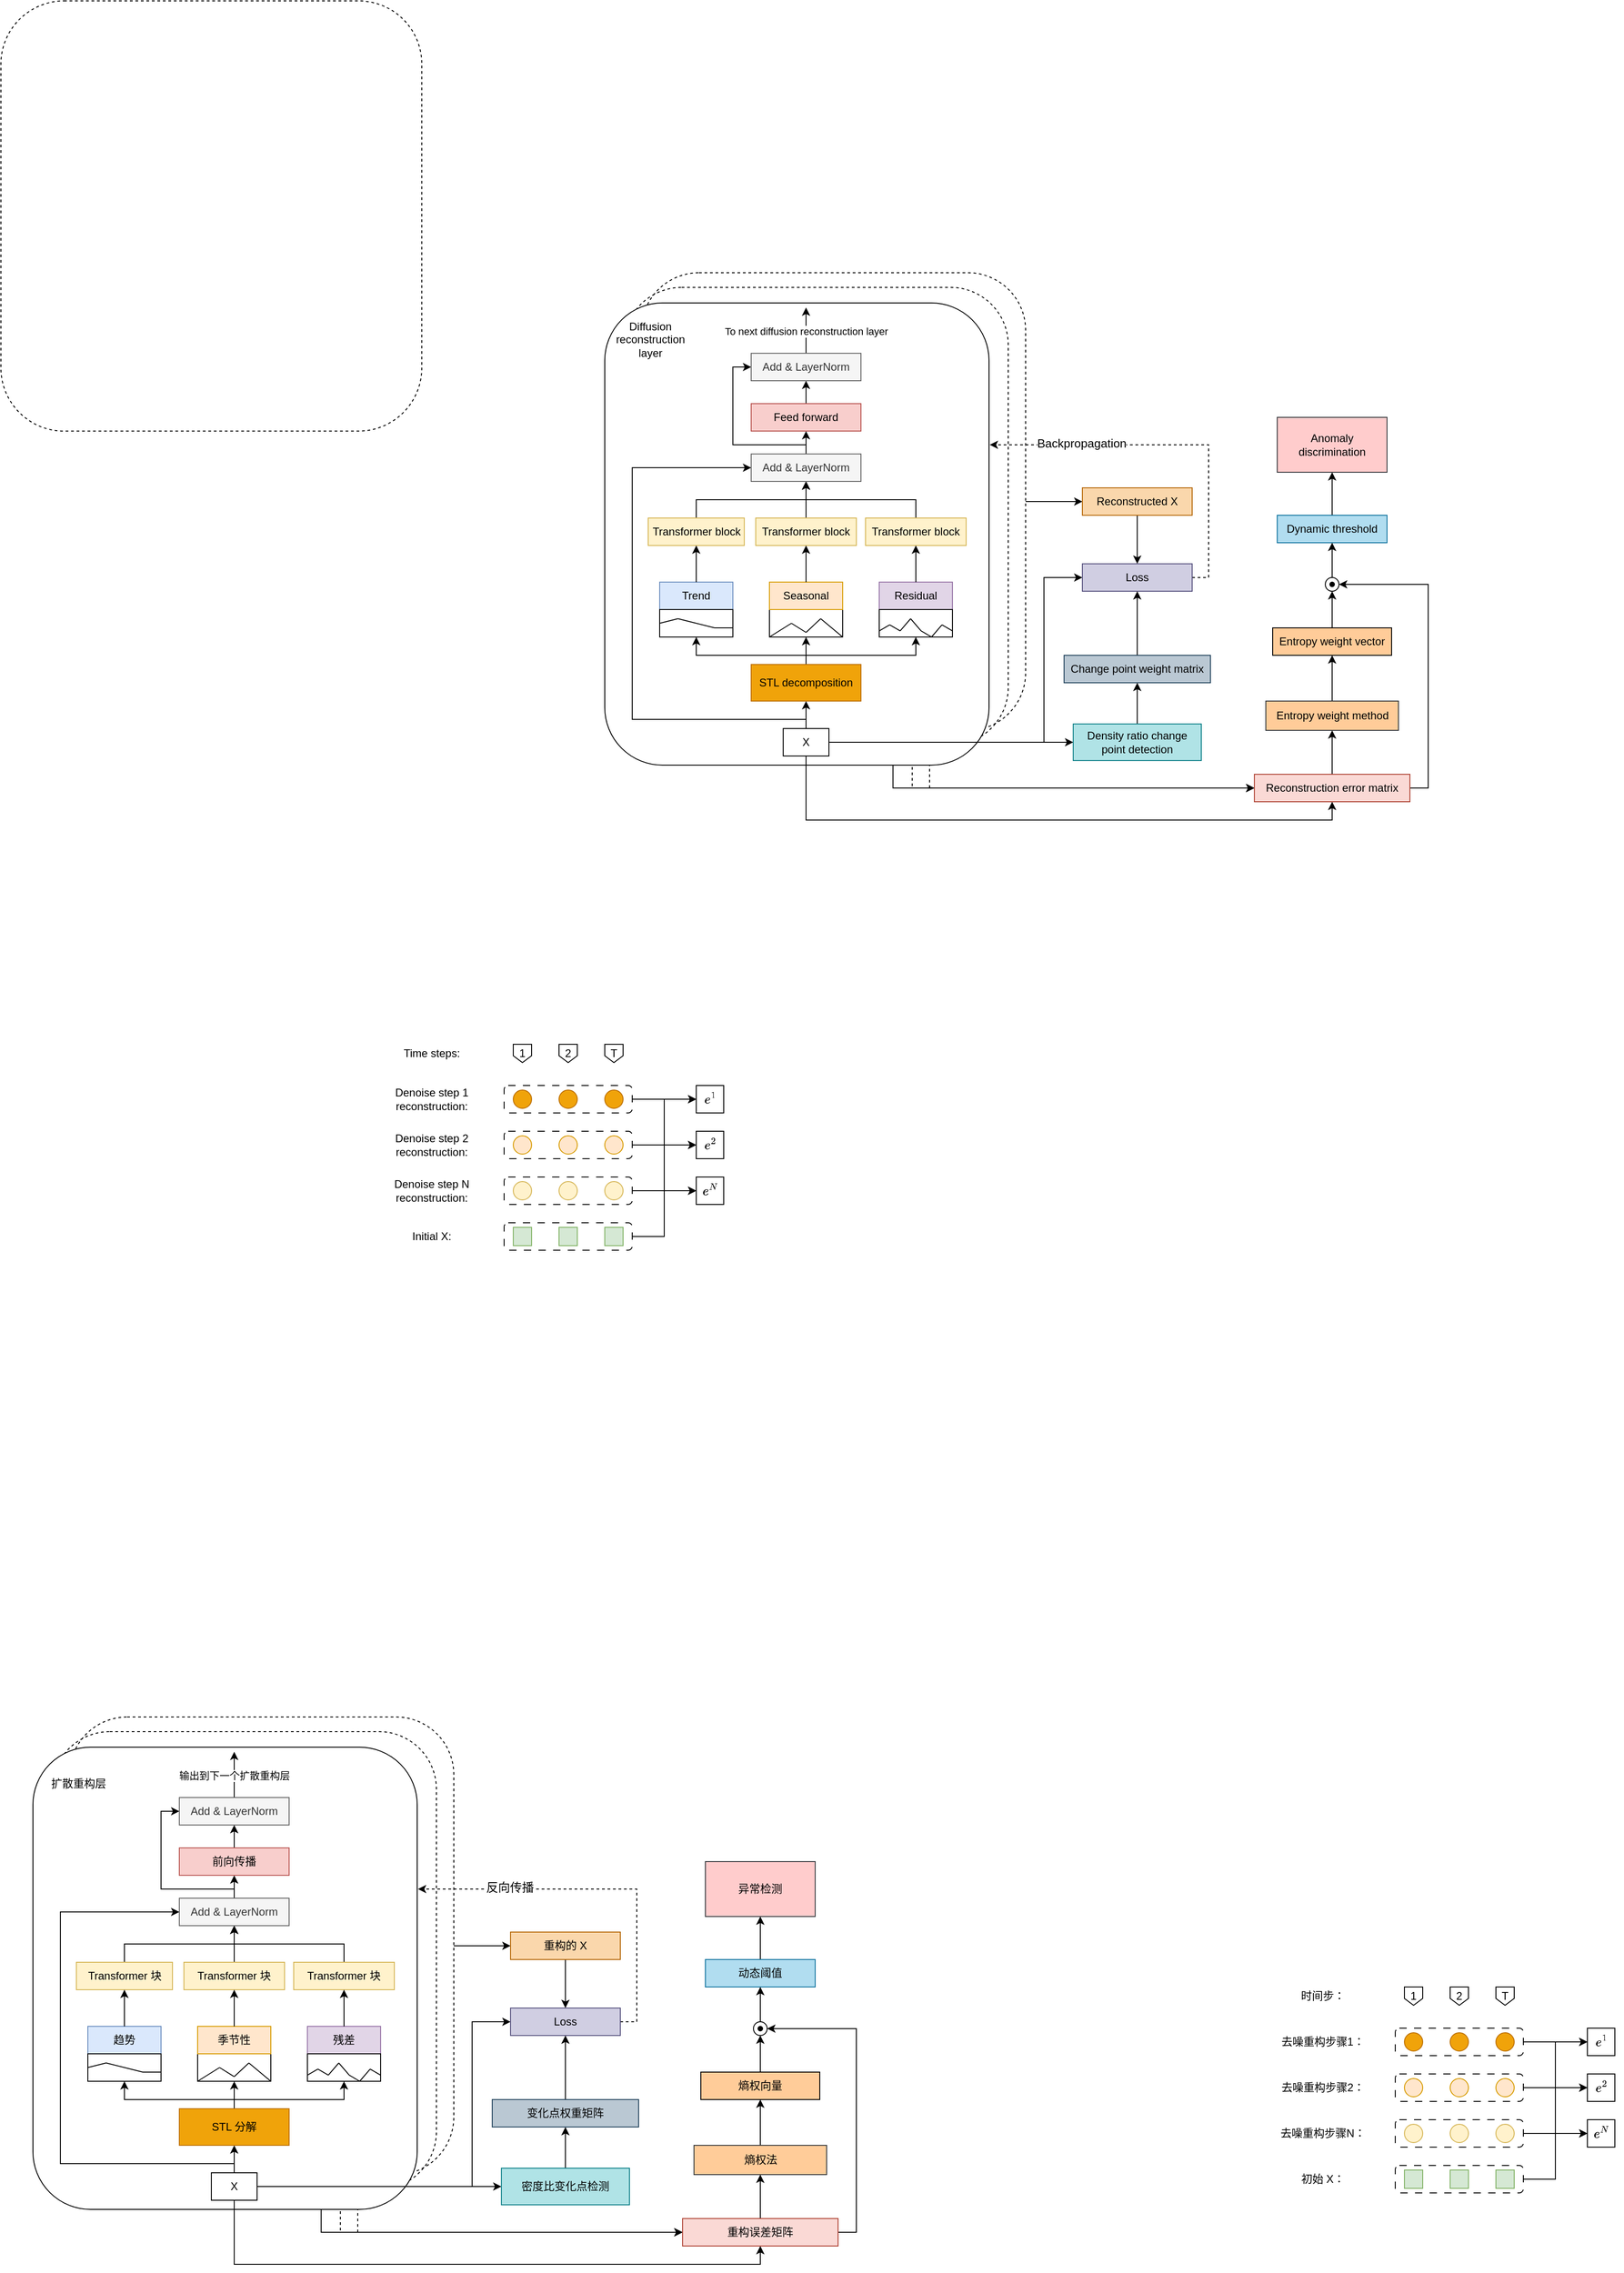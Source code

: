 <mxfile version="27.0.9">
  <diagram name="第 1 页" id="XNdrPRAzqTejw9C0-F5l">
    <mxGraphModel dx="3652" dy="2651" grid="1" gridSize="10" guides="1" tooltips="1" connect="1" arrows="1" fold="1" page="1" pageScale="1" pageWidth="827" pageHeight="1169" math="1" shadow="0">
      <root>
        <mxCell id="0" />
        <mxCell id="1" parent="0" />
        <mxCell id="PyTM0OaPz90ZbL3KX4yQ-135" style="edgeStyle=orthogonalEdgeStyle;rounded=0;orthogonalLoop=1;jettySize=auto;html=1;exitX=1;exitY=0.5;exitDx=0;exitDy=0;entryX=0;entryY=0.5;entryDx=0;entryDy=0;" parent="1" source="PyTM0OaPz90ZbL3KX4yQ-125" target="PyTM0OaPz90ZbL3KX4yQ-129" edge="1">
          <mxGeometry relative="1" as="geometry" />
        </mxCell>
        <mxCell id="PyTM0OaPz90ZbL3KX4yQ-125" value="" style="rounded=1;whiteSpace=wrap;html=1;fillColor=none;dashed=1;dashPattern=8 8;" parent="1" vertex="1">
          <mxGeometry x="-80" y="850" width="140" height="30" as="geometry" />
        </mxCell>
        <mxCell id="PyTM0OaPz90ZbL3KX4yQ-81" style="edgeStyle=orthogonalEdgeStyle;rounded=0;orthogonalLoop=1;jettySize=auto;html=1;exitX=0.75;exitY=1;exitDx=0;exitDy=0;entryX=0;entryY=0.5;entryDx=0;entryDy=0;dashed=1;" parent="1" source="PyTM0OaPz90ZbL3KX4yQ-71" target="PyTM0OaPz90ZbL3KX4yQ-49" edge="1">
          <mxGeometry relative="1" as="geometry">
            <mxPoint x="365.833" y="570" as="targetPoint" />
          </mxGeometry>
        </mxCell>
        <mxCell id="PyTM0OaPz90ZbL3KX4yQ-83" style="edgeStyle=orthogonalEdgeStyle;rounded=0;orthogonalLoop=1;jettySize=auto;html=1;exitX=0.75;exitY=1;exitDx=0;exitDy=0;entryX=0;entryY=0.5;entryDx=0;entryDy=0;dashed=1;" parent="1" source="PyTM0OaPz90ZbL3KX4yQ-72" target="PyTM0OaPz90ZbL3KX4yQ-49" edge="1">
          <mxGeometry relative="1" as="geometry">
            <mxPoint x="385" y="550" as="targetPoint" />
          </mxGeometry>
        </mxCell>
        <mxCell id="PyTM0OaPz90ZbL3KX4yQ-72" value="" style="rounded=1;whiteSpace=wrap;html=1;fillColor=none;dashed=1;" parent="1" vertex="1">
          <mxGeometry x="70" y="-38" width="420" height="500" as="geometry" />
        </mxCell>
        <mxCell id="PyTM0OaPz90ZbL3KX4yQ-71" value="" style="rounded=1;whiteSpace=wrap;html=1;fillColor=none;dashed=1;" parent="1" vertex="1">
          <mxGeometry x="51" y="-22" width="420" height="500" as="geometry" />
        </mxCell>
        <mxCell id="PyTM0OaPz90ZbL3KX4yQ-73" style="edgeStyle=orthogonalEdgeStyle;rounded=0;orthogonalLoop=1;jettySize=auto;html=1;exitX=1;exitY=0.5;exitDx=0;exitDy=0;entryX=0;entryY=0.5;entryDx=0;entryDy=0;" parent="1" source="PyTM0OaPz90ZbL3KX4yQ-72" target="PyTM0OaPz90ZbL3KX4yQ-34" edge="1">
          <mxGeometry relative="1" as="geometry" />
        </mxCell>
        <mxCell id="PyTM0OaPz90ZbL3KX4yQ-39" value="" style="rounded=1;whiteSpace=wrap;html=1;fillColor=none;dashed=1;" parent="1" vertex="1">
          <mxGeometry x="-630" y="-335" width="460" height="470" as="geometry" />
        </mxCell>
        <mxCell id="PyTM0OaPz90ZbL3KX4yQ-84" style="edgeStyle=orthogonalEdgeStyle;rounded=0;orthogonalLoop=1;jettySize=auto;html=1;exitX=0.75;exitY=1;exitDx=0;exitDy=0;entryX=0;entryY=0.5;entryDx=0;entryDy=0;" parent="1" source="PyTM0OaPz90ZbL3KX4yQ-37" target="PyTM0OaPz90ZbL3KX4yQ-49" edge="1">
          <mxGeometry relative="1" as="geometry">
            <mxPoint x="345" y="560" as="targetPoint" />
          </mxGeometry>
        </mxCell>
        <mxCell id="PyTM0OaPz90ZbL3KX4yQ-37" value="" style="rounded=1;whiteSpace=wrap;html=1;fillColor=default;" parent="1" vertex="1">
          <mxGeometry x="30" y="-5" width="420" height="505" as="geometry" />
        </mxCell>
        <mxCell id="PyTM0OaPz90ZbL3KX4yQ-51" style="edgeStyle=orthogonalEdgeStyle;rounded=0;orthogonalLoop=1;jettySize=auto;html=1;exitX=0.5;exitY=0;exitDx=0;exitDy=0;entryX=0.5;entryY=1;entryDx=0;entryDy=0;" parent="1" source="PyTM0OaPz90ZbL3KX4yQ-1" target="PyTM0OaPz90ZbL3KX4yQ-5" edge="1">
          <mxGeometry relative="1" as="geometry" />
        </mxCell>
        <mxCell id="PyTM0OaPz90ZbL3KX4yQ-69" style="edgeStyle=orthogonalEdgeStyle;rounded=0;orthogonalLoop=1;jettySize=auto;html=1;exitX=1;exitY=0.5;exitDx=0;exitDy=0;entryX=0;entryY=0.5;entryDx=0;entryDy=0;" parent="1" source="PyTM0OaPz90ZbL3KX4yQ-1" target="PyTM0OaPz90ZbL3KX4yQ-33" edge="1">
          <mxGeometry relative="1" as="geometry" />
        </mxCell>
        <mxCell id="PyTM0OaPz90ZbL3KX4yQ-75" style="edgeStyle=orthogonalEdgeStyle;rounded=0;orthogonalLoop=1;jettySize=auto;html=1;exitX=1;exitY=0.5;exitDx=0;exitDy=0;entryX=0;entryY=0.5;entryDx=0;entryDy=0;" parent="1" source="PyTM0OaPz90ZbL3KX4yQ-1" target="PyTM0OaPz90ZbL3KX4yQ-44" edge="1">
          <mxGeometry relative="1" as="geometry">
            <Array as="points">
              <mxPoint x="510" y="475" />
              <mxPoint x="510" y="295" />
            </Array>
          </mxGeometry>
        </mxCell>
        <mxCell id="PyTM0OaPz90ZbL3KX4yQ-85" style="edgeStyle=orthogonalEdgeStyle;rounded=0;orthogonalLoop=1;jettySize=auto;html=1;exitX=0.5;exitY=1;exitDx=0;exitDy=0;entryX=0.5;entryY=1;entryDx=0;entryDy=0;" parent="1" source="PyTM0OaPz90ZbL3KX4yQ-1" target="PyTM0OaPz90ZbL3KX4yQ-49" edge="1">
          <mxGeometry relative="1" as="geometry">
            <mxPoint x="250" y="570" as="targetPoint" />
          </mxGeometry>
        </mxCell>
        <mxCell id="PyTM0OaPz90ZbL3KX4yQ-1" value="X" style="rounded=0;whiteSpace=wrap;html=1;" parent="1" vertex="1">
          <mxGeometry x="225" y="460" width="50" height="30" as="geometry" />
        </mxCell>
        <mxCell id="PyTM0OaPz90ZbL3KX4yQ-52" style="edgeStyle=orthogonalEdgeStyle;rounded=0;orthogonalLoop=1;jettySize=auto;html=1;exitX=0.5;exitY=0;exitDx=0;exitDy=0;entryX=0.5;entryY=1;entryDx=0;entryDy=0;" parent="1" source="PyTM0OaPz90ZbL3KX4yQ-5" target="PyTM0OaPz90ZbL3KX4yQ-6" edge="1">
          <mxGeometry relative="1" as="geometry">
            <Array as="points">
              <mxPoint x="250" y="380" />
              <mxPoint x="130" y="380" />
            </Array>
          </mxGeometry>
        </mxCell>
        <mxCell id="PyTM0OaPz90ZbL3KX4yQ-56" style="edgeStyle=orthogonalEdgeStyle;rounded=0;orthogonalLoop=1;jettySize=auto;html=1;exitX=0.5;exitY=0;exitDx=0;exitDy=0;entryX=0.5;entryY=1;entryDx=0;entryDy=0;" parent="1" source="PyTM0OaPz90ZbL3KX4yQ-5" target="PyTM0OaPz90ZbL3KX4yQ-18" edge="1">
          <mxGeometry relative="1" as="geometry" />
        </mxCell>
        <mxCell id="PyTM0OaPz90ZbL3KX4yQ-57" style="edgeStyle=orthogonalEdgeStyle;rounded=0;orthogonalLoop=1;jettySize=auto;html=1;exitX=0.5;exitY=0;exitDx=0;exitDy=0;entryX=0.5;entryY=1;entryDx=0;entryDy=0;" parent="1" source="PyTM0OaPz90ZbL3KX4yQ-5" target="PyTM0OaPz90ZbL3KX4yQ-20" edge="1">
          <mxGeometry relative="1" as="geometry">
            <Array as="points">
              <mxPoint x="250" y="380" />
              <mxPoint x="370" y="380" />
            </Array>
          </mxGeometry>
        </mxCell>
        <mxCell id="PyTM0OaPz90ZbL3KX4yQ-5" value="STL decomposition" style="rounded=0;whiteSpace=wrap;html=1;fillColor=#f0a30a;strokeColor=#BD7000;fontColor=#000000;" parent="1" vertex="1">
          <mxGeometry x="190" y="390" width="120" height="40" as="geometry" />
        </mxCell>
        <mxCell id="PyTM0OaPz90ZbL3KX4yQ-60" style="edgeStyle=orthogonalEdgeStyle;rounded=0;orthogonalLoop=1;jettySize=auto;html=1;exitX=0.5;exitY=0;exitDx=0;exitDy=0;entryX=0.5;entryY=1;entryDx=0;entryDy=0;" parent="1" source="PyTM0OaPz90ZbL3KX4yQ-29" target="PyTM0OaPz90ZbL3KX4yQ-32" edge="1">
          <mxGeometry relative="1" as="geometry" />
        </mxCell>
        <mxCell id="PyTM0OaPz90ZbL3KX4yQ-29" value="Transformer block" style="rounded=0;whiteSpace=wrap;html=1;fillColor=#fff2cc;strokeColor=#d6b656;" parent="1" vertex="1">
          <mxGeometry x="77.5" y="230" width="105" height="30" as="geometry" />
        </mxCell>
        <mxCell id="PyTM0OaPz90ZbL3KX4yQ-61" style="edgeStyle=orthogonalEdgeStyle;rounded=0;orthogonalLoop=1;jettySize=auto;html=1;exitX=0.5;exitY=0;exitDx=0;exitDy=0;entryX=0.5;entryY=1;entryDx=0;entryDy=0;" parent="1" source="PyTM0OaPz90ZbL3KX4yQ-30" target="PyTM0OaPz90ZbL3KX4yQ-32" edge="1">
          <mxGeometry relative="1" as="geometry" />
        </mxCell>
        <mxCell id="PyTM0OaPz90ZbL3KX4yQ-30" value="Transformer block" style="rounded=0;whiteSpace=wrap;html=1;fillColor=#fff2cc;strokeColor=#d6b656;" parent="1" vertex="1">
          <mxGeometry x="195" y="230" width="110" height="30" as="geometry" />
        </mxCell>
        <mxCell id="PyTM0OaPz90ZbL3KX4yQ-62" style="edgeStyle=orthogonalEdgeStyle;rounded=0;orthogonalLoop=1;jettySize=auto;html=1;exitX=0.5;exitY=0;exitDx=0;exitDy=0;entryX=0.5;entryY=1;entryDx=0;entryDy=0;" parent="1" source="PyTM0OaPz90ZbL3KX4yQ-31" target="PyTM0OaPz90ZbL3KX4yQ-32" edge="1">
          <mxGeometry relative="1" as="geometry" />
        </mxCell>
        <mxCell id="PyTM0OaPz90ZbL3KX4yQ-31" value="Transformer block" style="rounded=0;whiteSpace=wrap;html=1;fillColor=#fff2cc;strokeColor=#d6b656;" parent="1" vertex="1">
          <mxGeometry x="315" y="230" width="110" height="30" as="geometry" />
        </mxCell>
        <mxCell id="PyTM0OaPz90ZbL3KX4yQ-63" style="edgeStyle=orthogonalEdgeStyle;rounded=0;orthogonalLoop=1;jettySize=auto;html=1;exitX=0.5;exitY=0;exitDx=0;exitDy=0;entryX=0.5;entryY=1;entryDx=0;entryDy=0;" parent="1" source="PyTM0OaPz90ZbL3KX4yQ-32" target="PyTM0OaPz90ZbL3KX4yQ-35" edge="1">
          <mxGeometry relative="1" as="geometry" />
        </mxCell>
        <mxCell id="PyTM0OaPz90ZbL3KX4yQ-66" style="edgeStyle=orthogonalEdgeStyle;rounded=0;orthogonalLoop=1;jettySize=auto;html=1;exitX=0.5;exitY=0;exitDx=0;exitDy=0;entryX=0;entryY=0.5;entryDx=0;entryDy=0;" parent="1" source="PyTM0OaPz90ZbL3KX4yQ-32" target="PyTM0OaPz90ZbL3KX4yQ-36" edge="1">
          <mxGeometry relative="1" as="geometry">
            <Array as="points">
              <mxPoint x="250" y="150" />
              <mxPoint x="170" y="150" />
              <mxPoint x="170" y="65" />
            </Array>
          </mxGeometry>
        </mxCell>
        <mxCell id="PyTM0OaPz90ZbL3KX4yQ-32" value="Add &amp;amp; LayerNorm" style="rounded=0;whiteSpace=wrap;html=1;fillColor=#f5f5f5;fontColor=#333333;strokeColor=#666666;" parent="1" vertex="1">
          <mxGeometry x="190" y="160" width="120" height="30" as="geometry" />
        </mxCell>
        <mxCell id="PyTM0OaPz90ZbL3KX4yQ-70" style="edgeStyle=orthogonalEdgeStyle;rounded=0;orthogonalLoop=1;jettySize=auto;html=1;exitX=0.5;exitY=0;exitDx=0;exitDy=0;entryX=0.5;entryY=1;entryDx=0;entryDy=0;" parent="1" source="PyTM0OaPz90ZbL3KX4yQ-33" target="PyTM0OaPz90ZbL3KX4yQ-45" edge="1">
          <mxGeometry relative="1" as="geometry" />
        </mxCell>
        <mxCell id="PyTM0OaPz90ZbL3KX4yQ-33" value="Density ratio change point detection" style="rounded=0;whiteSpace=wrap;html=1;fillColor=#b0e3e6;strokeColor=#0e8088;" parent="1" vertex="1">
          <mxGeometry x="542" y="455" width="140" height="40" as="geometry" />
        </mxCell>
        <mxCell id="PyTM0OaPz90ZbL3KX4yQ-76" style="edgeStyle=orthogonalEdgeStyle;rounded=0;orthogonalLoop=1;jettySize=auto;html=1;exitX=0.5;exitY=1;exitDx=0;exitDy=0;entryX=0.5;entryY=0;entryDx=0;entryDy=0;" parent="1" source="PyTM0OaPz90ZbL3KX4yQ-34" target="PyTM0OaPz90ZbL3KX4yQ-44" edge="1">
          <mxGeometry relative="1" as="geometry" />
        </mxCell>
        <mxCell id="PyTM0OaPz90ZbL3KX4yQ-34" value="Reconstructed X" style="rounded=0;whiteSpace=wrap;html=1;fillColor=#fad7ac;strokeColor=#b46504;" parent="1" vertex="1">
          <mxGeometry x="552" y="197" width="120" height="30" as="geometry" />
        </mxCell>
        <mxCell id="PyTM0OaPz90ZbL3KX4yQ-64" style="edgeStyle=orthogonalEdgeStyle;rounded=0;orthogonalLoop=1;jettySize=auto;html=1;exitX=0.5;exitY=0;exitDx=0;exitDy=0;entryX=0.5;entryY=1;entryDx=0;entryDy=0;" parent="1" source="PyTM0OaPz90ZbL3KX4yQ-35" target="PyTM0OaPz90ZbL3KX4yQ-36" edge="1">
          <mxGeometry relative="1" as="geometry" />
        </mxCell>
        <mxCell id="PyTM0OaPz90ZbL3KX4yQ-35" value="Feed forward" style="rounded=0;whiteSpace=wrap;html=1;fillColor=#f8cecc;strokeColor=#b85450;" parent="1" vertex="1">
          <mxGeometry x="190" y="105" width="120" height="30" as="geometry" />
        </mxCell>
        <mxCell id="PyTM0OaPz90ZbL3KX4yQ-67" style="edgeStyle=orthogonalEdgeStyle;rounded=0;orthogonalLoop=1;jettySize=auto;html=1;exitX=0.5;exitY=0;exitDx=0;exitDy=0;" parent="1" source="PyTM0OaPz90ZbL3KX4yQ-36" edge="1">
          <mxGeometry relative="1" as="geometry">
            <mxPoint x="250" as="targetPoint" />
          </mxGeometry>
        </mxCell>
        <mxCell id="PyTM0OaPz90ZbL3KX4yQ-68" value="To next diffusion reconstruction layer" style="edgeLabel;html=1;align=center;verticalAlign=middle;resizable=0;points=[];" parent="PyTM0OaPz90ZbL3KX4yQ-67" vertex="1" connectable="0">
          <mxGeometry x="-0.055" relative="1" as="geometry">
            <mxPoint as="offset" />
          </mxGeometry>
        </mxCell>
        <mxCell id="PyTM0OaPz90ZbL3KX4yQ-36" value="Add &amp;amp; LayerNorm" style="rounded=0;whiteSpace=wrap;html=1;fillColor=#f5f5f5;fontColor=#333333;strokeColor=#666666;" parent="1" vertex="1">
          <mxGeometry x="190" y="50" width="120" height="30" as="geometry" />
        </mxCell>
        <mxCell id="PyTM0OaPz90ZbL3KX4yQ-40" value="" style="group" parent="1" vertex="1" connectable="0">
          <mxGeometry x="210" y="300" width="80" height="60" as="geometry" />
        </mxCell>
        <mxCell id="PyTM0OaPz90ZbL3KX4yQ-18" value="" style="rounded=0;whiteSpace=wrap;html=1;" parent="PyTM0OaPz90ZbL3KX4yQ-40" vertex="1">
          <mxGeometry y="30" width="80" height="30" as="geometry" />
        </mxCell>
        <mxCell id="PyTM0OaPz90ZbL3KX4yQ-3" value="Seasonal" style="rounded=0;whiteSpace=wrap;html=1;fillColor=#ffe6cc;strokeColor=#d79b00;" parent="PyTM0OaPz90ZbL3KX4yQ-40" vertex="1">
          <mxGeometry width="80" height="30" as="geometry" />
        </mxCell>
        <mxCell id="PyTM0OaPz90ZbL3KX4yQ-19" value="" style="group" parent="PyTM0OaPz90ZbL3KX4yQ-40" vertex="1" connectable="0">
          <mxGeometry y="40" width="80" height="20" as="geometry" />
        </mxCell>
        <mxCell id="PyTM0OaPz90ZbL3KX4yQ-14" value="" style="endArrow=none;html=1;rounded=0;" parent="PyTM0OaPz90ZbL3KX4yQ-19" edge="1">
          <mxGeometry width="50" height="50" relative="1" as="geometry">
            <mxPoint y="20" as="sourcePoint" />
            <mxPoint x="24" y="5" as="targetPoint" />
          </mxGeometry>
        </mxCell>
        <mxCell id="PyTM0OaPz90ZbL3KX4yQ-15" value="" style="endArrow=none;html=1;rounded=0;" parent="PyTM0OaPz90ZbL3KX4yQ-19" edge="1">
          <mxGeometry width="50" height="50" relative="1" as="geometry">
            <mxPoint x="24" y="5" as="sourcePoint" />
            <mxPoint x="40" y="15" as="targetPoint" />
          </mxGeometry>
        </mxCell>
        <mxCell id="PyTM0OaPz90ZbL3KX4yQ-16" value="" style="endArrow=none;html=1;rounded=0;" parent="PyTM0OaPz90ZbL3KX4yQ-19" edge="1">
          <mxGeometry width="50" height="50" relative="1" as="geometry">
            <mxPoint x="40" y="15" as="sourcePoint" />
            <mxPoint x="56" as="targetPoint" />
          </mxGeometry>
        </mxCell>
        <mxCell id="PyTM0OaPz90ZbL3KX4yQ-17" value="" style="endArrow=none;html=1;rounded=0;" parent="PyTM0OaPz90ZbL3KX4yQ-19" edge="1">
          <mxGeometry width="50" height="50" relative="1" as="geometry">
            <mxPoint x="56" as="sourcePoint" />
            <mxPoint x="80" y="20" as="targetPoint" />
          </mxGeometry>
        </mxCell>
        <mxCell id="PyTM0OaPz90ZbL3KX4yQ-41" value="" style="group" parent="1" vertex="1" connectable="0">
          <mxGeometry x="330" y="300" width="170" height="180" as="geometry" />
        </mxCell>
        <mxCell id="PyTM0OaPz90ZbL3KX4yQ-4" value="Residual" style="rounded=0;whiteSpace=wrap;html=1;fillColor=#e1d5e7;strokeColor=#9673a6;" parent="PyTM0OaPz90ZbL3KX4yQ-41" vertex="1">
          <mxGeometry width="80" height="30" as="geometry" />
        </mxCell>
        <mxCell id="PyTM0OaPz90ZbL3KX4yQ-20" value="" style="rounded=0;whiteSpace=wrap;html=1;" parent="PyTM0OaPz90ZbL3KX4yQ-41" vertex="1">
          <mxGeometry y="30" width="80" height="30" as="geometry" />
        </mxCell>
        <mxCell id="PyTM0OaPz90ZbL3KX4yQ-28" value="" style="group" parent="PyTM0OaPz90ZbL3KX4yQ-41" vertex="1" connectable="0">
          <mxGeometry y="40" width="80" height="20" as="geometry" />
        </mxCell>
        <mxCell id="PyTM0OaPz90ZbL3KX4yQ-21" value="" style="endArrow=none;html=1;rounded=0;" parent="PyTM0OaPz90ZbL3KX4yQ-28" edge="1">
          <mxGeometry width="50" height="50" relative="1" as="geometry">
            <mxPoint y="13.333" as="sourcePoint" />
            <mxPoint x="11.429" y="6.667" as="targetPoint" />
          </mxGeometry>
        </mxCell>
        <mxCell id="PyTM0OaPz90ZbL3KX4yQ-22" value="" style="endArrow=none;html=1;rounded=0;" parent="PyTM0OaPz90ZbL3KX4yQ-28" edge="1">
          <mxGeometry width="50" height="50" relative="1" as="geometry">
            <mxPoint x="11.429" y="6.667" as="sourcePoint" />
            <mxPoint x="22.857" y="13.333" as="targetPoint" />
          </mxGeometry>
        </mxCell>
        <mxCell id="PyTM0OaPz90ZbL3KX4yQ-23" value="" style="endArrow=none;html=1;rounded=0;" parent="PyTM0OaPz90ZbL3KX4yQ-28" edge="1">
          <mxGeometry width="50" height="50" relative="1" as="geometry">
            <mxPoint x="22.857" y="13.333" as="sourcePoint" />
            <mxPoint x="34.286" as="targetPoint" />
          </mxGeometry>
        </mxCell>
        <mxCell id="PyTM0OaPz90ZbL3KX4yQ-24" value="" style="endArrow=none;html=1;rounded=0;" parent="PyTM0OaPz90ZbL3KX4yQ-28" edge="1">
          <mxGeometry width="50" height="50" relative="1" as="geometry">
            <mxPoint x="34.286" as="sourcePoint" />
            <mxPoint x="45.714" y="13.333" as="targetPoint" />
          </mxGeometry>
        </mxCell>
        <mxCell id="PyTM0OaPz90ZbL3KX4yQ-25" value="" style="endArrow=none;html=1;rounded=0;" parent="PyTM0OaPz90ZbL3KX4yQ-28" edge="1">
          <mxGeometry width="50" height="50" relative="1" as="geometry">
            <mxPoint x="45.714" y="13.333" as="sourcePoint" />
            <mxPoint x="57.143" y="20" as="targetPoint" />
          </mxGeometry>
        </mxCell>
        <mxCell id="PyTM0OaPz90ZbL3KX4yQ-26" value="" style="endArrow=none;html=1;rounded=0;" parent="PyTM0OaPz90ZbL3KX4yQ-28" edge="1">
          <mxGeometry width="50" height="50" relative="1" as="geometry">
            <mxPoint x="57.143" y="20" as="sourcePoint" />
            <mxPoint x="68.571" y="6.667" as="targetPoint" />
          </mxGeometry>
        </mxCell>
        <mxCell id="PyTM0OaPz90ZbL3KX4yQ-27" value="" style="endArrow=none;html=1;rounded=0;" parent="PyTM0OaPz90ZbL3KX4yQ-28" edge="1">
          <mxGeometry width="50" height="50" relative="1" as="geometry">
            <mxPoint x="68.571" y="6.667" as="sourcePoint" />
            <mxPoint x="80" y="13.333" as="targetPoint" />
          </mxGeometry>
        </mxCell>
        <mxCell id="PyTM0OaPz90ZbL3KX4yQ-42" value="" style="group" parent="1" vertex="1" connectable="0">
          <mxGeometry x="90" y="300" width="80" height="60" as="geometry" />
        </mxCell>
        <mxCell id="PyTM0OaPz90ZbL3KX4yQ-2" value="Trend" style="rounded=0;whiteSpace=wrap;html=1;fillColor=#dae8fc;strokeColor=#6c8ebf;" parent="PyTM0OaPz90ZbL3KX4yQ-42" vertex="1">
          <mxGeometry width="80" height="30" as="geometry" />
        </mxCell>
        <mxCell id="PyTM0OaPz90ZbL3KX4yQ-6" value="" style="rounded=0;whiteSpace=wrap;html=1;" parent="PyTM0OaPz90ZbL3KX4yQ-42" vertex="1">
          <mxGeometry y="30" width="80" height="30" as="geometry" />
        </mxCell>
        <mxCell id="PyTM0OaPz90ZbL3KX4yQ-11" value="" style="group" parent="PyTM0OaPz90ZbL3KX4yQ-42" vertex="1" connectable="0">
          <mxGeometry y="40" width="80" height="10" as="geometry" />
        </mxCell>
        <mxCell id="PyTM0OaPz90ZbL3KX4yQ-7" value="" style="endArrow=none;html=1;rounded=0;" parent="PyTM0OaPz90ZbL3KX4yQ-11" edge="1">
          <mxGeometry width="50" height="50" relative="1" as="geometry">
            <mxPoint y="5" as="sourcePoint" />
            <mxPoint x="20" as="targetPoint" />
          </mxGeometry>
        </mxCell>
        <mxCell id="PyTM0OaPz90ZbL3KX4yQ-8" value="" style="endArrow=none;html=1;rounded=0;" parent="PyTM0OaPz90ZbL3KX4yQ-11" edge="1">
          <mxGeometry width="50" height="50" relative="1" as="geometry">
            <mxPoint x="20" as="sourcePoint" />
            <mxPoint x="40" y="5" as="targetPoint" />
          </mxGeometry>
        </mxCell>
        <mxCell id="PyTM0OaPz90ZbL3KX4yQ-9" value="" style="endArrow=none;html=1;rounded=0;" parent="PyTM0OaPz90ZbL3KX4yQ-11" edge="1">
          <mxGeometry width="50" height="50" relative="1" as="geometry">
            <mxPoint x="40" y="5" as="sourcePoint" />
            <mxPoint x="60" y="10" as="targetPoint" />
          </mxGeometry>
        </mxCell>
        <mxCell id="PyTM0OaPz90ZbL3KX4yQ-10" value="" style="endArrow=none;html=1;rounded=0;" parent="PyTM0OaPz90ZbL3KX4yQ-11" edge="1">
          <mxGeometry width="50" height="50" relative="1" as="geometry">
            <mxPoint x="60" y="10" as="sourcePoint" />
            <mxPoint x="80" y="10" as="targetPoint" />
          </mxGeometry>
        </mxCell>
        <mxCell id="PyTM0OaPz90ZbL3KX4yQ-78" style="edgeStyle=orthogonalEdgeStyle;rounded=0;orthogonalLoop=1;jettySize=auto;html=1;exitX=1;exitY=0.5;exitDx=0;exitDy=0;entryX=1.002;entryY=0.306;entryDx=0;entryDy=0;dashed=1;entryPerimeter=0;" parent="1" source="PyTM0OaPz90ZbL3KX4yQ-44" target="PyTM0OaPz90ZbL3KX4yQ-37" edge="1">
          <mxGeometry relative="1" as="geometry">
            <Array as="points">
              <mxPoint x="690" y="295" />
              <mxPoint x="690" y="150" />
              <mxPoint x="451" y="150" />
            </Array>
          </mxGeometry>
        </mxCell>
        <mxCell id="PyTM0OaPz90ZbL3KX4yQ-80" value="&lt;font style=&quot;font-size: 13px;&quot;&gt;Backpropagation&lt;/font&gt;" style="edgeLabel;html=1;align=center;verticalAlign=middle;resizable=0;points=[];" parent="PyTM0OaPz90ZbL3KX4yQ-78" vertex="1" connectable="0">
          <mxGeometry x="0.502" y="-2" relative="1" as="geometry">
            <mxPoint as="offset" />
          </mxGeometry>
        </mxCell>
        <mxCell id="PyTM0OaPz90ZbL3KX4yQ-44" value="Loss" style="rounded=0;whiteSpace=wrap;html=1;fillColor=#d0cee2;strokeColor=#56517e;" parent="1" vertex="1">
          <mxGeometry x="552" y="280" width="120" height="30" as="geometry" />
        </mxCell>
        <mxCell id="PyTM0OaPz90ZbL3KX4yQ-77" style="edgeStyle=orthogonalEdgeStyle;rounded=0;orthogonalLoop=1;jettySize=auto;html=1;exitX=0.5;exitY=0;exitDx=0;exitDy=0;entryX=0.5;entryY=1;entryDx=0;entryDy=0;" parent="1" source="PyTM0OaPz90ZbL3KX4yQ-45" target="PyTM0OaPz90ZbL3KX4yQ-44" edge="1">
          <mxGeometry relative="1" as="geometry" />
        </mxCell>
        <mxCell id="PyTM0OaPz90ZbL3KX4yQ-45" value="Change point weight matrix" style="rounded=0;whiteSpace=wrap;html=1;fillColor=#bac8d3;strokeColor=#23445d;" parent="1" vertex="1">
          <mxGeometry x="532" y="380" width="160" height="30" as="geometry" />
        </mxCell>
        <mxCell id="PyTM0OaPz90ZbL3KX4yQ-96" style="edgeStyle=orthogonalEdgeStyle;rounded=0;orthogonalLoop=1;jettySize=auto;html=1;exitX=0.5;exitY=0;exitDx=0;exitDy=0;entryX=0.5;entryY=1;entryDx=0;entryDy=0;" parent="1" source="PyTM0OaPz90ZbL3KX4yQ-46" target="PyTM0OaPz90ZbL3KX4yQ-50" edge="1">
          <mxGeometry relative="1" as="geometry" />
        </mxCell>
        <mxCell id="PyTM0OaPz90ZbL3KX4yQ-46" value="Dynamic threshold" style="rounded=0;whiteSpace=wrap;html=1;fillColor=#b1ddf0;strokeColor=#10739e;" parent="1" vertex="1">
          <mxGeometry x="765" y="227" width="120" height="30" as="geometry" />
        </mxCell>
        <mxCell id="PyTM0OaPz90ZbL3KX4yQ-93" style="edgeStyle=orthogonalEdgeStyle;rounded=0;orthogonalLoop=1;jettySize=auto;html=1;exitX=0.5;exitY=0;exitDx=0;exitDy=0;entryX=0.5;entryY=1;entryDx=0;entryDy=0;" parent="1" source="PyTM0OaPz90ZbL3KX4yQ-47" target="PyTM0OaPz90ZbL3KX4yQ-48" edge="1">
          <mxGeometry relative="1" as="geometry" />
        </mxCell>
        <mxCell id="PyTM0OaPz90ZbL3KX4yQ-47" value="Entropy weight method" style="rounded=0;whiteSpace=wrap;html=1;fillColor=#ffcc99;strokeColor=#36393d;" parent="1" vertex="1">
          <mxGeometry x="752.5" y="430" width="145" height="32" as="geometry" />
        </mxCell>
        <mxCell id="PyTM0OaPz90ZbL3KX4yQ-94" style="edgeStyle=orthogonalEdgeStyle;rounded=0;orthogonalLoop=1;jettySize=auto;html=1;exitX=0.5;exitY=0;exitDx=0;exitDy=0;entryX=0.5;entryY=1;entryDx=0;entryDy=0;" parent="1" source="PyTM0OaPz90ZbL3KX4yQ-48" target="PyTM0OaPz90ZbL3KX4yQ-88" edge="1">
          <mxGeometry relative="1" as="geometry" />
        </mxCell>
        <mxCell id="PyTM0OaPz90ZbL3KX4yQ-48" value="Entropy weight vector" style="rounded=0;whiteSpace=wrap;html=1;fillColor=#FFCC99;" parent="1" vertex="1">
          <mxGeometry x="760" y="350" width="130" height="30" as="geometry" />
        </mxCell>
        <mxCell id="PyTM0OaPz90ZbL3KX4yQ-86" style="edgeStyle=orthogonalEdgeStyle;rounded=0;orthogonalLoop=1;jettySize=auto;html=1;exitX=1;exitY=0.5;exitDx=0;exitDy=0;entryX=1;entryY=0.5;entryDx=0;entryDy=0;" parent="1" source="PyTM0OaPz90ZbL3KX4yQ-49" target="PyTM0OaPz90ZbL3KX4yQ-88" edge="1">
          <mxGeometry relative="1" as="geometry">
            <mxPoint x="970" y="290" as="targetPoint" />
          </mxGeometry>
        </mxCell>
        <mxCell id="PyTM0OaPz90ZbL3KX4yQ-92" style="edgeStyle=orthogonalEdgeStyle;rounded=0;orthogonalLoop=1;jettySize=auto;html=1;exitX=0.5;exitY=0;exitDx=0;exitDy=0;entryX=0.5;entryY=1;entryDx=0;entryDy=0;" parent="1" source="PyTM0OaPz90ZbL3KX4yQ-49" target="PyTM0OaPz90ZbL3KX4yQ-47" edge="1">
          <mxGeometry relative="1" as="geometry" />
        </mxCell>
        <mxCell id="PyTM0OaPz90ZbL3KX4yQ-49" value="Reconstruction error matrix" style="rounded=0;whiteSpace=wrap;html=1;fillColor=#fad9d5;strokeColor=#ae4132;" parent="1" vertex="1">
          <mxGeometry x="740" y="510" width="170" height="30" as="geometry" />
        </mxCell>
        <mxCell id="PyTM0OaPz90ZbL3KX4yQ-50" value="Anomaly discrimination" style="rounded=0;whiteSpace=wrap;html=1;fillColor=#ffcccc;strokeColor=#36393d;" parent="1" vertex="1">
          <mxGeometry x="765" y="120" width="120" height="60" as="geometry" />
        </mxCell>
        <mxCell id="PyTM0OaPz90ZbL3KX4yQ-53" style="edgeStyle=orthogonalEdgeStyle;rounded=0;orthogonalLoop=1;jettySize=auto;html=1;exitX=0.5;exitY=0;exitDx=0;exitDy=0;entryX=0.5;entryY=1;entryDx=0;entryDy=0;" parent="1" source="PyTM0OaPz90ZbL3KX4yQ-2" target="PyTM0OaPz90ZbL3KX4yQ-29" edge="1">
          <mxGeometry relative="1" as="geometry" />
        </mxCell>
        <mxCell id="PyTM0OaPz90ZbL3KX4yQ-54" style="edgeStyle=orthogonalEdgeStyle;rounded=0;orthogonalLoop=1;jettySize=auto;html=1;exitX=0.5;exitY=0;exitDx=0;exitDy=0;entryX=0.5;entryY=1;entryDx=0;entryDy=0;" parent="1" source="PyTM0OaPz90ZbL3KX4yQ-3" target="PyTM0OaPz90ZbL3KX4yQ-30" edge="1">
          <mxGeometry relative="1" as="geometry" />
        </mxCell>
        <mxCell id="PyTM0OaPz90ZbL3KX4yQ-55" style="edgeStyle=orthogonalEdgeStyle;rounded=0;orthogonalLoop=1;jettySize=auto;html=1;exitX=0.5;exitY=0;exitDx=0;exitDy=0;entryX=0.5;entryY=1;entryDx=0;entryDy=0;" parent="1" source="PyTM0OaPz90ZbL3KX4yQ-4" target="PyTM0OaPz90ZbL3KX4yQ-31" edge="1">
          <mxGeometry relative="1" as="geometry" />
        </mxCell>
        <mxCell id="PyTM0OaPz90ZbL3KX4yQ-59" style="edgeStyle=orthogonalEdgeStyle;rounded=0;orthogonalLoop=1;jettySize=auto;html=1;exitX=0.5;exitY=0;exitDx=0;exitDy=0;entryX=0;entryY=0.5;entryDx=0;entryDy=0;" parent="1" source="PyTM0OaPz90ZbL3KX4yQ-1" target="PyTM0OaPz90ZbL3KX4yQ-32" edge="1">
          <mxGeometry relative="1" as="geometry">
            <mxPoint x="250" y="460" as="sourcePoint" />
            <mxPoint x="200" y="175" as="targetPoint" />
            <Array as="points">
              <mxPoint x="250" y="450" />
              <mxPoint x="60" y="450" />
              <mxPoint x="60" y="175" />
            </Array>
          </mxGeometry>
        </mxCell>
        <mxCell id="PyTM0OaPz90ZbL3KX4yQ-90" value="" style="group" parent="1" vertex="1" connectable="0">
          <mxGeometry x="817.5" y="295" width="15" height="15" as="geometry" />
        </mxCell>
        <mxCell id="PyTM0OaPz90ZbL3KX4yQ-88" value="" style="ellipse;whiteSpace=wrap;html=1;aspect=fixed;" parent="PyTM0OaPz90ZbL3KX4yQ-90" vertex="1">
          <mxGeometry width="15" height="15" as="geometry" />
        </mxCell>
        <mxCell id="PyTM0OaPz90ZbL3KX4yQ-89" value="" style="ellipse;whiteSpace=wrap;html=1;aspect=fixed;gradientColor=none;fillColor=#000000;" parent="PyTM0OaPz90ZbL3KX4yQ-90" vertex="1">
          <mxGeometry x="5" y="5" width="5" height="5" as="geometry" />
        </mxCell>
        <mxCell id="PyTM0OaPz90ZbL3KX4yQ-95" style="edgeStyle=orthogonalEdgeStyle;rounded=0;orthogonalLoop=1;jettySize=auto;html=1;exitX=0.5;exitY=0;exitDx=0;exitDy=0;entryX=0.5;entryY=1;entryDx=0;entryDy=0;" parent="1" source="PyTM0OaPz90ZbL3KX4yQ-88" target="PyTM0OaPz90ZbL3KX4yQ-46" edge="1">
          <mxGeometry relative="1" as="geometry" />
        </mxCell>
        <mxCell id="PyTM0OaPz90ZbL3KX4yQ-97" value="Diffusion reconstruction layer" style="text;html=1;align=center;verticalAlign=middle;whiteSpace=wrap;rounded=0;" parent="1" vertex="1">
          <mxGeometry x="30" y="10" width="100" height="50" as="geometry" />
        </mxCell>
        <mxCell id="PyTM0OaPz90ZbL3KX4yQ-98" value="Time steps:" style="text;html=1;align=center;verticalAlign=middle;whiteSpace=wrap;rounded=0;" parent="1" vertex="1">
          <mxGeometry x="-209" y="800" width="100" height="30" as="geometry" />
        </mxCell>
        <mxCell id="PyTM0OaPz90ZbL3KX4yQ-99" value="Denoise step 1 reconstruction:" style="text;html=1;align=center;verticalAlign=middle;whiteSpace=wrap;rounded=0;" parent="1" vertex="1">
          <mxGeometry x="-224" y="850" width="130" height="30" as="geometry" />
        </mxCell>
        <mxCell id="PyTM0OaPz90ZbL3KX4yQ-100" value="Denoise step 2 reconstruction:" style="text;html=1;align=center;verticalAlign=middle;whiteSpace=wrap;rounded=0;" parent="1" vertex="1">
          <mxGeometry x="-224" y="900" width="130" height="30" as="geometry" />
        </mxCell>
        <mxCell id="PyTM0OaPz90ZbL3KX4yQ-101" value="Denoise step N reconstruction:" style="text;html=1;align=center;verticalAlign=middle;whiteSpace=wrap;rounded=0;" parent="1" vertex="1">
          <mxGeometry x="-224" y="950" width="130" height="30" as="geometry" />
        </mxCell>
        <mxCell id="PyTM0OaPz90ZbL3KX4yQ-102" value="Initial X:" style="text;html=1;align=center;verticalAlign=middle;whiteSpace=wrap;rounded=0;" parent="1" vertex="1">
          <mxGeometry x="-209" y="1000" width="100" height="30" as="geometry" />
        </mxCell>
        <mxCell id="PyTM0OaPz90ZbL3KX4yQ-103" value="" style="ellipse;whiteSpace=wrap;html=1;aspect=fixed;fillColor=#f0a30a;fontColor=#000000;strokeColor=#BD7000;" parent="1" vertex="1">
          <mxGeometry x="-70" y="855" width="20" height="20" as="geometry" />
        </mxCell>
        <mxCell id="PyTM0OaPz90ZbL3KX4yQ-105" value="" style="whiteSpace=wrap;html=1;aspect=fixed;fillColor=#d5e8d4;strokeColor=#82b366;" parent="1" vertex="1">
          <mxGeometry x="-70" y="1005" width="20" height="20" as="geometry" />
        </mxCell>
        <mxCell id="PyTM0OaPz90ZbL3KX4yQ-106" value="" style="whiteSpace=wrap;html=1;aspect=fixed;fillColor=#d5e8d4;strokeColor=#82b366;" parent="1" vertex="1">
          <mxGeometry x="-20" y="1005" width="20" height="20" as="geometry" />
        </mxCell>
        <mxCell id="PyTM0OaPz90ZbL3KX4yQ-107" value="" style="whiteSpace=wrap;html=1;aspect=fixed;fillColor=#d5e8d4;strokeColor=#82b366;" parent="1" vertex="1">
          <mxGeometry x="30" y="1005" width="20" height="20" as="geometry" />
        </mxCell>
        <mxCell id="PyTM0OaPz90ZbL3KX4yQ-108" value="" style="ellipse;whiteSpace=wrap;html=1;aspect=fixed;fillColor=#f0a30a;strokeColor=#BD7000;align=center;verticalAlign=middle;fontFamily=Helvetica;fontSize=12;fontColor=#000000;" parent="1" vertex="1">
          <mxGeometry x="-20" y="855" width="20" height="20" as="geometry" />
        </mxCell>
        <mxCell id="PyTM0OaPz90ZbL3KX4yQ-109" value="" style="ellipse;whiteSpace=wrap;html=1;aspect=fixed;strokeColor=#BD7000;align=center;verticalAlign=middle;fontFamily=Helvetica;fontSize=12;fontColor=#000000;fillColor=#f0a30a;" parent="1" vertex="1">
          <mxGeometry x="30" y="855" width="20" height="20" as="geometry" />
        </mxCell>
        <mxCell id="PyTM0OaPz90ZbL3KX4yQ-110" value="" style="ellipse;whiteSpace=wrap;html=1;aspect=fixed;fillColor=#ffe6cc;strokeColor=#d79b00;" parent="1" vertex="1">
          <mxGeometry x="-70" y="905" width="20" height="20" as="geometry" />
        </mxCell>
        <mxCell id="PyTM0OaPz90ZbL3KX4yQ-112" value="" style="ellipse;whiteSpace=wrap;html=1;aspect=fixed;fillColor=#ffe6cc;strokeColor=#d79b00;" parent="1" vertex="1">
          <mxGeometry x="-20" y="905" width="20" height="20" as="geometry" />
        </mxCell>
        <mxCell id="PyTM0OaPz90ZbL3KX4yQ-113" value="" style="ellipse;whiteSpace=wrap;html=1;aspect=fixed;fillColor=#ffe6cc;strokeColor=#d79b00;" parent="1" vertex="1">
          <mxGeometry x="30" y="905" width="20" height="20" as="geometry" />
        </mxCell>
        <mxCell id="PyTM0OaPz90ZbL3KX4yQ-114" value="" style="ellipse;whiteSpace=wrap;html=1;aspect=fixed;fillColor=#fff2cc;strokeColor=#d6b656;" parent="1" vertex="1">
          <mxGeometry x="-20" y="955" width="20" height="20" as="geometry" />
        </mxCell>
        <mxCell id="PyTM0OaPz90ZbL3KX4yQ-115" value="" style="ellipse;whiteSpace=wrap;html=1;aspect=fixed;fillColor=#fff2cc;strokeColor=#d6b656;" parent="1" vertex="1">
          <mxGeometry x="-70" y="955" width="20" height="20" as="geometry" />
        </mxCell>
        <mxCell id="PyTM0OaPz90ZbL3KX4yQ-116" value="" style="ellipse;whiteSpace=wrap;html=1;aspect=fixed;fillColor=#fff2cc;strokeColor=#d6b656;" parent="1" vertex="1">
          <mxGeometry x="30" y="955" width="20" height="20" as="geometry" />
        </mxCell>
        <mxCell id="PyTM0OaPz90ZbL3KX4yQ-121" value="1" style="shape=offPageConnector;whiteSpace=wrap;html=1;" parent="1" vertex="1">
          <mxGeometry x="-70" y="805" width="20" height="20" as="geometry" />
        </mxCell>
        <mxCell id="PyTM0OaPz90ZbL3KX4yQ-122" value="2" style="shape=offPageConnector;whiteSpace=wrap;html=1;" parent="1" vertex="1">
          <mxGeometry x="-20" y="805" width="20" height="20" as="geometry" />
        </mxCell>
        <mxCell id="PyTM0OaPz90ZbL3KX4yQ-123" value="T" style="shape=offPageConnector;whiteSpace=wrap;html=1;" parent="1" vertex="1">
          <mxGeometry x="30" y="805" width="20" height="20" as="geometry" />
        </mxCell>
        <mxCell id="PyTM0OaPz90ZbL3KX4yQ-136" style="edgeStyle=orthogonalEdgeStyle;rounded=0;orthogonalLoop=1;jettySize=auto;html=1;exitX=1;exitY=0.5;exitDx=0;exitDy=0;entryX=0;entryY=0.5;entryDx=0;entryDy=0;" parent="1" source="PyTM0OaPz90ZbL3KX4yQ-126" target="PyTM0OaPz90ZbL3KX4yQ-131" edge="1">
          <mxGeometry relative="1" as="geometry" />
        </mxCell>
        <mxCell id="PyTM0OaPz90ZbL3KX4yQ-126" value="" style="rounded=1;whiteSpace=wrap;html=1;fillColor=none;dashed=1;dashPattern=8 8;" parent="1" vertex="1">
          <mxGeometry x="-80" y="900" width="140" height="30" as="geometry" />
        </mxCell>
        <mxCell id="PyTM0OaPz90ZbL3KX4yQ-137" style="edgeStyle=orthogonalEdgeStyle;rounded=0;orthogonalLoop=1;jettySize=auto;html=1;exitX=1;exitY=0.5;exitDx=0;exitDy=0;entryX=0;entryY=0.5;entryDx=0;entryDy=0;" parent="1" source="PyTM0OaPz90ZbL3KX4yQ-127" target="PyTM0OaPz90ZbL3KX4yQ-132" edge="1">
          <mxGeometry relative="1" as="geometry" />
        </mxCell>
        <mxCell id="PyTM0OaPz90ZbL3KX4yQ-127" value="" style="rounded=1;whiteSpace=wrap;html=1;fillColor=none;dashed=1;dashPattern=8 8;" parent="1" vertex="1">
          <mxGeometry x="-80" y="950" width="140" height="30" as="geometry" />
        </mxCell>
        <mxCell id="PyTM0OaPz90ZbL3KX4yQ-130" style="edgeStyle=orthogonalEdgeStyle;rounded=0;orthogonalLoop=1;jettySize=auto;html=1;exitX=1;exitY=0.5;exitDx=0;exitDy=0;entryX=0;entryY=0.5;entryDx=0;entryDy=0;" parent="1" source="PyTM0OaPz90ZbL3KX4yQ-128" target="PyTM0OaPz90ZbL3KX4yQ-129" edge="1">
          <mxGeometry relative="1" as="geometry" />
        </mxCell>
        <mxCell id="PyTM0OaPz90ZbL3KX4yQ-133" style="edgeStyle=orthogonalEdgeStyle;rounded=0;orthogonalLoop=1;jettySize=auto;html=1;exitX=1;exitY=0.5;exitDx=0;exitDy=0;entryX=0;entryY=0.5;entryDx=0;entryDy=0;" parent="1" source="PyTM0OaPz90ZbL3KX4yQ-128" target="PyTM0OaPz90ZbL3KX4yQ-131" edge="1">
          <mxGeometry relative="1" as="geometry" />
        </mxCell>
        <mxCell id="PyTM0OaPz90ZbL3KX4yQ-134" style="edgeStyle=orthogonalEdgeStyle;rounded=0;orthogonalLoop=1;jettySize=auto;html=1;exitX=1;exitY=0.5;exitDx=0;exitDy=0;entryX=0;entryY=0.5;entryDx=0;entryDy=0;" parent="1" source="PyTM0OaPz90ZbL3KX4yQ-128" target="PyTM0OaPz90ZbL3KX4yQ-132" edge="1">
          <mxGeometry relative="1" as="geometry" />
        </mxCell>
        <mxCell id="PyTM0OaPz90ZbL3KX4yQ-128" value="" style="rounded=1;whiteSpace=wrap;html=1;fillColor=none;dashed=1;dashPattern=8 8;" parent="1" vertex="1">
          <mxGeometry x="-80" y="1000" width="140" height="30" as="geometry" />
        </mxCell>
        <mxCell id="PyTM0OaPz90ZbL3KX4yQ-129" value="$$e^1$$" style="rounded=0;whiteSpace=wrap;html=1;" parent="1" vertex="1">
          <mxGeometry x="130" y="850" width="30" height="30" as="geometry" />
        </mxCell>
        <mxCell id="PyTM0OaPz90ZbL3KX4yQ-131" value="$$e^2$$" style="rounded=0;whiteSpace=wrap;html=1;" parent="1" vertex="1">
          <mxGeometry x="130" y="900" width="30" height="30" as="geometry" />
        </mxCell>
        <mxCell id="PyTM0OaPz90ZbL3KX4yQ-132" value="$$e^N$$" style="rounded=0;whiteSpace=wrap;html=1;" parent="1" vertex="1">
          <mxGeometry x="130" y="950" width="30" height="30" as="geometry" />
        </mxCell>
        <mxCell id="QxMVnpEt2BW7tJQRwEue-1" style="edgeStyle=orthogonalEdgeStyle;rounded=0;orthogonalLoop=1;jettySize=auto;html=1;exitX=0.75;exitY=1;exitDx=0;exitDy=0;entryX=0;entryY=0.5;entryDx=0;entryDy=0;dashed=1;" edge="1" parent="1" source="QxMVnpEt2BW7tJQRwEue-4" target="QxMVnpEt2BW7tJQRwEue-75">
          <mxGeometry relative="1" as="geometry">
            <mxPoint x="-259.167" y="2148" as="targetPoint" />
          </mxGeometry>
        </mxCell>
        <mxCell id="QxMVnpEt2BW7tJQRwEue-2" style="edgeStyle=orthogonalEdgeStyle;rounded=0;orthogonalLoop=1;jettySize=auto;html=1;exitX=0.75;exitY=1;exitDx=0;exitDy=0;entryX=0;entryY=0.5;entryDx=0;entryDy=0;dashed=1;" edge="1" parent="1" source="QxMVnpEt2BW7tJQRwEue-3" target="QxMVnpEt2BW7tJQRwEue-75">
          <mxGeometry relative="1" as="geometry">
            <mxPoint x="-240" y="2128" as="targetPoint" />
          </mxGeometry>
        </mxCell>
        <mxCell id="QxMVnpEt2BW7tJQRwEue-3" value="" style="rounded=1;whiteSpace=wrap;html=1;fillColor=none;dashed=1;" vertex="1" parent="1">
          <mxGeometry x="-555" y="1540" width="420" height="500" as="geometry" />
        </mxCell>
        <mxCell id="QxMVnpEt2BW7tJQRwEue-4" value="" style="rounded=1;whiteSpace=wrap;html=1;fillColor=none;dashed=1;" vertex="1" parent="1">
          <mxGeometry x="-574" y="1556" width="420" height="500" as="geometry" />
        </mxCell>
        <mxCell id="QxMVnpEt2BW7tJQRwEue-5" style="edgeStyle=orthogonalEdgeStyle;rounded=0;orthogonalLoop=1;jettySize=auto;html=1;exitX=1;exitY=0.5;exitDx=0;exitDy=0;entryX=0;entryY=0.5;entryDx=0;entryDy=0;" edge="1" parent="1" source="QxMVnpEt2BW7tJQRwEue-3" target="QxMVnpEt2BW7tJQRwEue-29">
          <mxGeometry relative="1" as="geometry" />
        </mxCell>
        <mxCell id="QxMVnpEt2BW7tJQRwEue-6" style="edgeStyle=orthogonalEdgeStyle;rounded=0;orthogonalLoop=1;jettySize=auto;html=1;exitX=0.75;exitY=1;exitDx=0;exitDy=0;entryX=0;entryY=0.5;entryDx=0;entryDy=0;" edge="1" parent="1" source="QxMVnpEt2BW7tJQRwEue-7" target="QxMVnpEt2BW7tJQRwEue-75">
          <mxGeometry relative="1" as="geometry">
            <mxPoint x="-280" y="2138" as="targetPoint" />
          </mxGeometry>
        </mxCell>
        <mxCell id="QxMVnpEt2BW7tJQRwEue-7" value="" style="rounded=1;whiteSpace=wrap;html=1;fillColor=default;" vertex="1" parent="1">
          <mxGeometry x="-595" y="1573" width="420" height="505" as="geometry" />
        </mxCell>
        <mxCell id="QxMVnpEt2BW7tJQRwEue-8" style="edgeStyle=orthogonalEdgeStyle;rounded=0;orthogonalLoop=1;jettySize=auto;html=1;exitX=0.5;exitY=0;exitDx=0;exitDy=0;entryX=0.5;entryY=1;entryDx=0;entryDy=0;" edge="1" parent="1" source="QxMVnpEt2BW7tJQRwEue-12" target="QxMVnpEt2BW7tJQRwEue-16">
          <mxGeometry relative="1" as="geometry" />
        </mxCell>
        <mxCell id="QxMVnpEt2BW7tJQRwEue-9" style="edgeStyle=orthogonalEdgeStyle;rounded=0;orthogonalLoop=1;jettySize=auto;html=1;exitX=1;exitY=0.5;exitDx=0;exitDy=0;entryX=0;entryY=0.5;entryDx=0;entryDy=0;" edge="1" parent="1" source="QxMVnpEt2BW7tJQRwEue-12" target="QxMVnpEt2BW7tJQRwEue-27">
          <mxGeometry relative="1" as="geometry" />
        </mxCell>
        <mxCell id="QxMVnpEt2BW7tJQRwEue-10" style="edgeStyle=orthogonalEdgeStyle;rounded=0;orthogonalLoop=1;jettySize=auto;html=1;exitX=1;exitY=0.5;exitDx=0;exitDy=0;entryX=0;entryY=0.5;entryDx=0;entryDy=0;" edge="1" parent="1" source="QxMVnpEt2BW7tJQRwEue-12" target="QxMVnpEt2BW7tJQRwEue-64">
          <mxGeometry relative="1" as="geometry">
            <Array as="points">
              <mxPoint x="-115" y="2053" />
              <mxPoint x="-115" y="1873" />
            </Array>
          </mxGeometry>
        </mxCell>
        <mxCell id="QxMVnpEt2BW7tJQRwEue-11" style="edgeStyle=orthogonalEdgeStyle;rounded=0;orthogonalLoop=1;jettySize=auto;html=1;exitX=0.5;exitY=1;exitDx=0;exitDy=0;entryX=0.5;entryY=1;entryDx=0;entryDy=0;" edge="1" parent="1" source="QxMVnpEt2BW7tJQRwEue-12" target="QxMVnpEt2BW7tJQRwEue-75">
          <mxGeometry relative="1" as="geometry">
            <mxPoint x="-375" y="2148" as="targetPoint" />
          </mxGeometry>
        </mxCell>
        <mxCell id="QxMVnpEt2BW7tJQRwEue-12" value="X" style="rounded=0;whiteSpace=wrap;html=1;" vertex="1" parent="1">
          <mxGeometry x="-400" y="2038" width="50" height="30" as="geometry" />
        </mxCell>
        <mxCell id="QxMVnpEt2BW7tJQRwEue-13" style="edgeStyle=orthogonalEdgeStyle;rounded=0;orthogonalLoop=1;jettySize=auto;html=1;exitX=0.5;exitY=0;exitDx=0;exitDy=0;entryX=0.5;entryY=1;entryDx=0;entryDy=0;" edge="1" parent="1" source="QxMVnpEt2BW7tJQRwEue-16" target="QxMVnpEt2BW7tJQRwEue-56">
          <mxGeometry relative="1" as="geometry">
            <Array as="points">
              <mxPoint x="-375" y="1958" />
              <mxPoint x="-495" y="1958" />
            </Array>
          </mxGeometry>
        </mxCell>
        <mxCell id="QxMVnpEt2BW7tJQRwEue-14" style="edgeStyle=orthogonalEdgeStyle;rounded=0;orthogonalLoop=1;jettySize=auto;html=1;exitX=0.5;exitY=0;exitDx=0;exitDy=0;entryX=0.5;entryY=1;entryDx=0;entryDy=0;" edge="1" parent="1" source="QxMVnpEt2BW7tJQRwEue-16" target="QxMVnpEt2BW7tJQRwEue-36">
          <mxGeometry relative="1" as="geometry" />
        </mxCell>
        <mxCell id="QxMVnpEt2BW7tJQRwEue-15" style="edgeStyle=orthogonalEdgeStyle;rounded=0;orthogonalLoop=1;jettySize=auto;html=1;exitX=0.5;exitY=0;exitDx=0;exitDy=0;entryX=0.5;entryY=1;entryDx=0;entryDy=0;" edge="1" parent="1" source="QxMVnpEt2BW7tJQRwEue-16" target="QxMVnpEt2BW7tJQRwEue-45">
          <mxGeometry relative="1" as="geometry">
            <Array as="points">
              <mxPoint x="-375" y="1958" />
              <mxPoint x="-255" y="1958" />
            </Array>
          </mxGeometry>
        </mxCell>
        <mxCell id="QxMVnpEt2BW7tJQRwEue-16" value="STL 分解" style="rounded=0;whiteSpace=wrap;html=1;fillColor=#f0a30a;strokeColor=#BD7000;fontColor=#000000;" vertex="1" parent="1">
          <mxGeometry x="-435" y="1968" width="120" height="40" as="geometry" />
        </mxCell>
        <mxCell id="QxMVnpEt2BW7tJQRwEue-17" style="edgeStyle=orthogonalEdgeStyle;rounded=0;orthogonalLoop=1;jettySize=auto;html=1;exitX=0.5;exitY=0;exitDx=0;exitDy=0;entryX=0.5;entryY=1;entryDx=0;entryDy=0;" edge="1" parent="1" source="QxMVnpEt2BW7tJQRwEue-18" target="QxMVnpEt2BW7tJQRwEue-25">
          <mxGeometry relative="1" as="geometry" />
        </mxCell>
        <mxCell id="QxMVnpEt2BW7tJQRwEue-18" value="Transformer 块" style="rounded=0;whiteSpace=wrap;html=1;fillColor=#fff2cc;strokeColor=#d6b656;" vertex="1" parent="1">
          <mxGeometry x="-547.5" y="1808" width="105" height="30" as="geometry" />
        </mxCell>
        <mxCell id="QxMVnpEt2BW7tJQRwEue-19" style="edgeStyle=orthogonalEdgeStyle;rounded=0;orthogonalLoop=1;jettySize=auto;html=1;exitX=0.5;exitY=0;exitDx=0;exitDy=0;entryX=0.5;entryY=1;entryDx=0;entryDy=0;" edge="1" parent="1" source="QxMVnpEt2BW7tJQRwEue-20" target="QxMVnpEt2BW7tJQRwEue-25">
          <mxGeometry relative="1" as="geometry" />
        </mxCell>
        <mxCell id="QxMVnpEt2BW7tJQRwEue-20" value="Transformer 块" style="rounded=0;whiteSpace=wrap;html=1;fillColor=#fff2cc;strokeColor=#d6b656;" vertex="1" parent="1">
          <mxGeometry x="-430" y="1808" width="110" height="30" as="geometry" />
        </mxCell>
        <mxCell id="QxMVnpEt2BW7tJQRwEue-21" style="edgeStyle=orthogonalEdgeStyle;rounded=0;orthogonalLoop=1;jettySize=auto;html=1;exitX=0.5;exitY=0;exitDx=0;exitDy=0;entryX=0.5;entryY=1;entryDx=0;entryDy=0;" edge="1" parent="1" source="QxMVnpEt2BW7tJQRwEue-22" target="QxMVnpEt2BW7tJQRwEue-25">
          <mxGeometry relative="1" as="geometry" />
        </mxCell>
        <mxCell id="QxMVnpEt2BW7tJQRwEue-22" value="Transformer 块" style="rounded=0;whiteSpace=wrap;html=1;fillColor=#fff2cc;strokeColor=#d6b656;" vertex="1" parent="1">
          <mxGeometry x="-310" y="1808" width="110" height="30" as="geometry" />
        </mxCell>
        <mxCell id="QxMVnpEt2BW7tJQRwEue-23" style="edgeStyle=orthogonalEdgeStyle;rounded=0;orthogonalLoop=1;jettySize=auto;html=1;exitX=0.5;exitY=0;exitDx=0;exitDy=0;entryX=0.5;entryY=1;entryDx=0;entryDy=0;" edge="1" parent="1" source="QxMVnpEt2BW7tJQRwEue-25" target="QxMVnpEt2BW7tJQRwEue-31">
          <mxGeometry relative="1" as="geometry" />
        </mxCell>
        <mxCell id="QxMVnpEt2BW7tJQRwEue-24" style="edgeStyle=orthogonalEdgeStyle;rounded=0;orthogonalLoop=1;jettySize=auto;html=1;exitX=0.5;exitY=0;exitDx=0;exitDy=0;entryX=0;entryY=0.5;entryDx=0;entryDy=0;" edge="1" parent="1" source="QxMVnpEt2BW7tJQRwEue-25" target="QxMVnpEt2BW7tJQRwEue-34">
          <mxGeometry relative="1" as="geometry">
            <Array as="points">
              <mxPoint x="-375" y="1728" />
              <mxPoint x="-455" y="1728" />
              <mxPoint x="-455" y="1643" />
            </Array>
          </mxGeometry>
        </mxCell>
        <mxCell id="QxMVnpEt2BW7tJQRwEue-25" value="Add &amp;amp; LayerNorm" style="rounded=0;whiteSpace=wrap;html=1;fillColor=#f5f5f5;fontColor=#333333;strokeColor=#666666;" vertex="1" parent="1">
          <mxGeometry x="-435" y="1738" width="120" height="30" as="geometry" />
        </mxCell>
        <mxCell id="QxMVnpEt2BW7tJQRwEue-26" style="edgeStyle=orthogonalEdgeStyle;rounded=0;orthogonalLoop=1;jettySize=auto;html=1;exitX=0.5;exitY=0;exitDx=0;exitDy=0;entryX=0.5;entryY=1;entryDx=0;entryDy=0;" edge="1" parent="1" source="QxMVnpEt2BW7tJQRwEue-27" target="QxMVnpEt2BW7tJQRwEue-66">
          <mxGeometry relative="1" as="geometry" />
        </mxCell>
        <mxCell id="QxMVnpEt2BW7tJQRwEue-27" value="密度比变化点检测" style="rounded=0;whiteSpace=wrap;html=1;fillColor=#b0e3e6;strokeColor=#0e8088;" vertex="1" parent="1">
          <mxGeometry x="-83" y="2033" width="140" height="40" as="geometry" />
        </mxCell>
        <mxCell id="QxMVnpEt2BW7tJQRwEue-28" style="edgeStyle=orthogonalEdgeStyle;rounded=0;orthogonalLoop=1;jettySize=auto;html=1;exitX=0.5;exitY=1;exitDx=0;exitDy=0;entryX=0.5;entryY=0;entryDx=0;entryDy=0;" edge="1" parent="1" source="QxMVnpEt2BW7tJQRwEue-29" target="QxMVnpEt2BW7tJQRwEue-64">
          <mxGeometry relative="1" as="geometry" />
        </mxCell>
        <mxCell id="QxMVnpEt2BW7tJQRwEue-29" value="重构的 X" style="rounded=0;whiteSpace=wrap;html=1;fillColor=#fad7ac;strokeColor=#b46504;" vertex="1" parent="1">
          <mxGeometry x="-73" y="1775" width="120" height="30" as="geometry" />
        </mxCell>
        <mxCell id="QxMVnpEt2BW7tJQRwEue-30" style="edgeStyle=orthogonalEdgeStyle;rounded=0;orthogonalLoop=1;jettySize=auto;html=1;exitX=0.5;exitY=0;exitDx=0;exitDy=0;entryX=0.5;entryY=1;entryDx=0;entryDy=0;" edge="1" parent="1" source="QxMVnpEt2BW7tJQRwEue-31" target="QxMVnpEt2BW7tJQRwEue-34">
          <mxGeometry relative="1" as="geometry" />
        </mxCell>
        <mxCell id="QxMVnpEt2BW7tJQRwEue-31" value="前向传播" style="rounded=0;whiteSpace=wrap;html=1;fillColor=#f8cecc;strokeColor=#b85450;" vertex="1" parent="1">
          <mxGeometry x="-435" y="1683" width="120" height="30" as="geometry" />
        </mxCell>
        <mxCell id="QxMVnpEt2BW7tJQRwEue-32" style="edgeStyle=orthogonalEdgeStyle;rounded=0;orthogonalLoop=1;jettySize=auto;html=1;exitX=0.5;exitY=0;exitDx=0;exitDy=0;" edge="1" parent="1" source="QxMVnpEt2BW7tJQRwEue-34">
          <mxGeometry relative="1" as="geometry">
            <mxPoint x="-375" y="1578" as="targetPoint" />
          </mxGeometry>
        </mxCell>
        <mxCell id="QxMVnpEt2BW7tJQRwEue-33" value="输出到下一个扩散重构层" style="edgeLabel;html=1;align=center;verticalAlign=middle;resizable=0;points=[];" vertex="1" connectable="0" parent="QxMVnpEt2BW7tJQRwEue-32">
          <mxGeometry x="-0.055" relative="1" as="geometry">
            <mxPoint as="offset" />
          </mxGeometry>
        </mxCell>
        <mxCell id="QxMVnpEt2BW7tJQRwEue-34" value="Add &amp;amp; LayerNorm" style="rounded=0;whiteSpace=wrap;html=1;fillColor=#f5f5f5;fontColor=#333333;strokeColor=#666666;" vertex="1" parent="1">
          <mxGeometry x="-435" y="1628" width="120" height="30" as="geometry" />
        </mxCell>
        <mxCell id="QxMVnpEt2BW7tJQRwEue-35" value="" style="group" vertex="1" connectable="0" parent="1">
          <mxGeometry x="-415" y="1878" width="80" height="60" as="geometry" />
        </mxCell>
        <mxCell id="QxMVnpEt2BW7tJQRwEue-36" value="" style="rounded=0;whiteSpace=wrap;html=1;" vertex="1" parent="QxMVnpEt2BW7tJQRwEue-35">
          <mxGeometry y="30" width="80" height="30" as="geometry" />
        </mxCell>
        <mxCell id="QxMVnpEt2BW7tJQRwEue-37" value="季节性" style="rounded=0;whiteSpace=wrap;html=1;fillColor=#ffe6cc;strokeColor=#d79b00;" vertex="1" parent="QxMVnpEt2BW7tJQRwEue-35">
          <mxGeometry width="80" height="30" as="geometry" />
        </mxCell>
        <mxCell id="QxMVnpEt2BW7tJQRwEue-38" value="" style="group" vertex="1" connectable="0" parent="QxMVnpEt2BW7tJQRwEue-35">
          <mxGeometry y="40" width="80" height="20" as="geometry" />
        </mxCell>
        <mxCell id="QxMVnpEt2BW7tJQRwEue-39" value="" style="endArrow=none;html=1;rounded=0;" edge="1" parent="QxMVnpEt2BW7tJQRwEue-38">
          <mxGeometry width="50" height="50" relative="1" as="geometry">
            <mxPoint y="20" as="sourcePoint" />
            <mxPoint x="24" y="5" as="targetPoint" />
          </mxGeometry>
        </mxCell>
        <mxCell id="QxMVnpEt2BW7tJQRwEue-40" value="" style="endArrow=none;html=1;rounded=0;" edge="1" parent="QxMVnpEt2BW7tJQRwEue-38">
          <mxGeometry width="50" height="50" relative="1" as="geometry">
            <mxPoint x="24" y="5" as="sourcePoint" />
            <mxPoint x="40" y="15" as="targetPoint" />
          </mxGeometry>
        </mxCell>
        <mxCell id="QxMVnpEt2BW7tJQRwEue-41" value="" style="endArrow=none;html=1;rounded=0;" edge="1" parent="QxMVnpEt2BW7tJQRwEue-38">
          <mxGeometry width="50" height="50" relative="1" as="geometry">
            <mxPoint x="40" y="15" as="sourcePoint" />
            <mxPoint x="56" as="targetPoint" />
          </mxGeometry>
        </mxCell>
        <mxCell id="QxMVnpEt2BW7tJQRwEue-42" value="" style="endArrow=none;html=1;rounded=0;" edge="1" parent="QxMVnpEt2BW7tJQRwEue-38">
          <mxGeometry width="50" height="50" relative="1" as="geometry">
            <mxPoint x="56" as="sourcePoint" />
            <mxPoint x="80" y="20" as="targetPoint" />
          </mxGeometry>
        </mxCell>
        <mxCell id="QxMVnpEt2BW7tJQRwEue-43" value="" style="group" vertex="1" connectable="0" parent="1">
          <mxGeometry x="-295" y="1878" width="170" height="180" as="geometry" />
        </mxCell>
        <mxCell id="QxMVnpEt2BW7tJQRwEue-44" value="残差" style="rounded=0;whiteSpace=wrap;html=1;fillColor=#e1d5e7;strokeColor=#9673a6;" vertex="1" parent="QxMVnpEt2BW7tJQRwEue-43">
          <mxGeometry width="80" height="30" as="geometry" />
        </mxCell>
        <mxCell id="QxMVnpEt2BW7tJQRwEue-45" value="" style="rounded=0;whiteSpace=wrap;html=1;" vertex="1" parent="QxMVnpEt2BW7tJQRwEue-43">
          <mxGeometry y="30" width="80" height="30" as="geometry" />
        </mxCell>
        <mxCell id="QxMVnpEt2BW7tJQRwEue-46" value="" style="group" vertex="1" connectable="0" parent="QxMVnpEt2BW7tJQRwEue-43">
          <mxGeometry y="40" width="80" height="20" as="geometry" />
        </mxCell>
        <mxCell id="QxMVnpEt2BW7tJQRwEue-47" value="" style="endArrow=none;html=1;rounded=0;" edge="1" parent="QxMVnpEt2BW7tJQRwEue-46">
          <mxGeometry width="50" height="50" relative="1" as="geometry">
            <mxPoint y="13.333" as="sourcePoint" />
            <mxPoint x="11.429" y="6.667" as="targetPoint" />
          </mxGeometry>
        </mxCell>
        <mxCell id="QxMVnpEt2BW7tJQRwEue-48" value="" style="endArrow=none;html=1;rounded=0;" edge="1" parent="QxMVnpEt2BW7tJQRwEue-46">
          <mxGeometry width="50" height="50" relative="1" as="geometry">
            <mxPoint x="11.429" y="6.667" as="sourcePoint" />
            <mxPoint x="22.857" y="13.333" as="targetPoint" />
          </mxGeometry>
        </mxCell>
        <mxCell id="QxMVnpEt2BW7tJQRwEue-49" value="" style="endArrow=none;html=1;rounded=0;" edge="1" parent="QxMVnpEt2BW7tJQRwEue-46">
          <mxGeometry width="50" height="50" relative="1" as="geometry">
            <mxPoint x="22.857" y="13.333" as="sourcePoint" />
            <mxPoint x="34.286" as="targetPoint" />
          </mxGeometry>
        </mxCell>
        <mxCell id="QxMVnpEt2BW7tJQRwEue-50" value="" style="endArrow=none;html=1;rounded=0;" edge="1" parent="QxMVnpEt2BW7tJQRwEue-46">
          <mxGeometry width="50" height="50" relative="1" as="geometry">
            <mxPoint x="34.286" as="sourcePoint" />
            <mxPoint x="45.714" y="13.333" as="targetPoint" />
          </mxGeometry>
        </mxCell>
        <mxCell id="QxMVnpEt2BW7tJQRwEue-51" value="" style="endArrow=none;html=1;rounded=0;" edge="1" parent="QxMVnpEt2BW7tJQRwEue-46">
          <mxGeometry width="50" height="50" relative="1" as="geometry">
            <mxPoint x="45.714" y="13.333" as="sourcePoint" />
            <mxPoint x="57.143" y="20" as="targetPoint" />
          </mxGeometry>
        </mxCell>
        <mxCell id="QxMVnpEt2BW7tJQRwEue-52" value="" style="endArrow=none;html=1;rounded=0;" edge="1" parent="QxMVnpEt2BW7tJQRwEue-46">
          <mxGeometry width="50" height="50" relative="1" as="geometry">
            <mxPoint x="57.143" y="20" as="sourcePoint" />
            <mxPoint x="68.571" y="6.667" as="targetPoint" />
          </mxGeometry>
        </mxCell>
        <mxCell id="QxMVnpEt2BW7tJQRwEue-53" value="" style="endArrow=none;html=1;rounded=0;" edge="1" parent="QxMVnpEt2BW7tJQRwEue-46">
          <mxGeometry width="50" height="50" relative="1" as="geometry">
            <mxPoint x="68.571" y="6.667" as="sourcePoint" />
            <mxPoint x="80" y="13.333" as="targetPoint" />
          </mxGeometry>
        </mxCell>
        <mxCell id="QxMVnpEt2BW7tJQRwEue-54" value="" style="group" vertex="1" connectable="0" parent="1">
          <mxGeometry x="-535" y="1878" width="80" height="60" as="geometry" />
        </mxCell>
        <mxCell id="QxMVnpEt2BW7tJQRwEue-55" value="趋势" style="rounded=0;whiteSpace=wrap;html=1;fillColor=#dae8fc;strokeColor=#6c8ebf;" vertex="1" parent="QxMVnpEt2BW7tJQRwEue-54">
          <mxGeometry width="80" height="30" as="geometry" />
        </mxCell>
        <mxCell id="QxMVnpEt2BW7tJQRwEue-56" value="" style="rounded=0;whiteSpace=wrap;html=1;" vertex="1" parent="QxMVnpEt2BW7tJQRwEue-54">
          <mxGeometry y="30" width="80" height="30" as="geometry" />
        </mxCell>
        <mxCell id="QxMVnpEt2BW7tJQRwEue-57" value="" style="group" vertex="1" connectable="0" parent="QxMVnpEt2BW7tJQRwEue-54">
          <mxGeometry y="40" width="80" height="10" as="geometry" />
        </mxCell>
        <mxCell id="QxMVnpEt2BW7tJQRwEue-58" value="" style="endArrow=none;html=1;rounded=0;" edge="1" parent="QxMVnpEt2BW7tJQRwEue-57">
          <mxGeometry width="50" height="50" relative="1" as="geometry">
            <mxPoint y="5" as="sourcePoint" />
            <mxPoint x="20" as="targetPoint" />
          </mxGeometry>
        </mxCell>
        <mxCell id="QxMVnpEt2BW7tJQRwEue-59" value="" style="endArrow=none;html=1;rounded=0;" edge="1" parent="QxMVnpEt2BW7tJQRwEue-57">
          <mxGeometry width="50" height="50" relative="1" as="geometry">
            <mxPoint x="20" as="sourcePoint" />
            <mxPoint x="40" y="5" as="targetPoint" />
          </mxGeometry>
        </mxCell>
        <mxCell id="QxMVnpEt2BW7tJQRwEue-60" value="" style="endArrow=none;html=1;rounded=0;" edge="1" parent="QxMVnpEt2BW7tJQRwEue-57">
          <mxGeometry width="50" height="50" relative="1" as="geometry">
            <mxPoint x="40" y="5" as="sourcePoint" />
            <mxPoint x="60" y="10" as="targetPoint" />
          </mxGeometry>
        </mxCell>
        <mxCell id="QxMVnpEt2BW7tJQRwEue-61" value="" style="endArrow=none;html=1;rounded=0;" edge="1" parent="QxMVnpEt2BW7tJQRwEue-57">
          <mxGeometry width="50" height="50" relative="1" as="geometry">
            <mxPoint x="60" y="10" as="sourcePoint" />
            <mxPoint x="80" y="10" as="targetPoint" />
          </mxGeometry>
        </mxCell>
        <mxCell id="QxMVnpEt2BW7tJQRwEue-62" style="edgeStyle=orthogonalEdgeStyle;rounded=0;orthogonalLoop=1;jettySize=auto;html=1;exitX=1;exitY=0.5;exitDx=0;exitDy=0;entryX=1.002;entryY=0.306;entryDx=0;entryDy=0;dashed=1;entryPerimeter=0;" edge="1" parent="1" source="QxMVnpEt2BW7tJQRwEue-64" target="QxMVnpEt2BW7tJQRwEue-7">
          <mxGeometry relative="1" as="geometry">
            <Array as="points">
              <mxPoint x="65" y="1873" />
              <mxPoint x="65" y="1728" />
              <mxPoint x="-174" y="1728" />
            </Array>
          </mxGeometry>
        </mxCell>
        <mxCell id="QxMVnpEt2BW7tJQRwEue-63" value="&lt;font style=&quot;font-size: 13px;&quot;&gt;反向传播&lt;/font&gt;" style="edgeLabel;html=1;align=center;verticalAlign=middle;resizable=0;points=[];" vertex="1" connectable="0" parent="QxMVnpEt2BW7tJQRwEue-62">
          <mxGeometry x="0.502" y="-2" relative="1" as="geometry">
            <mxPoint as="offset" />
          </mxGeometry>
        </mxCell>
        <mxCell id="QxMVnpEt2BW7tJQRwEue-64" value="Loss" style="rounded=0;whiteSpace=wrap;html=1;fillColor=#d0cee2;strokeColor=#56517e;" vertex="1" parent="1">
          <mxGeometry x="-73" y="1858" width="120" height="30" as="geometry" />
        </mxCell>
        <mxCell id="QxMVnpEt2BW7tJQRwEue-65" style="edgeStyle=orthogonalEdgeStyle;rounded=0;orthogonalLoop=1;jettySize=auto;html=1;exitX=0.5;exitY=0;exitDx=0;exitDy=0;entryX=0.5;entryY=1;entryDx=0;entryDy=0;" edge="1" parent="1" source="QxMVnpEt2BW7tJQRwEue-66" target="QxMVnpEt2BW7tJQRwEue-64">
          <mxGeometry relative="1" as="geometry" />
        </mxCell>
        <mxCell id="QxMVnpEt2BW7tJQRwEue-66" value="变化点权重矩阵" style="rounded=0;whiteSpace=wrap;html=1;fillColor=#bac8d3;strokeColor=#23445d;" vertex="1" parent="1">
          <mxGeometry x="-93" y="1958" width="160" height="30" as="geometry" />
        </mxCell>
        <mxCell id="QxMVnpEt2BW7tJQRwEue-67" style="edgeStyle=orthogonalEdgeStyle;rounded=0;orthogonalLoop=1;jettySize=auto;html=1;exitX=0.5;exitY=0;exitDx=0;exitDy=0;entryX=0.5;entryY=1;entryDx=0;entryDy=0;" edge="1" parent="1" source="QxMVnpEt2BW7tJQRwEue-68" target="QxMVnpEt2BW7tJQRwEue-76">
          <mxGeometry relative="1" as="geometry" />
        </mxCell>
        <mxCell id="QxMVnpEt2BW7tJQRwEue-68" value="动态阈值" style="rounded=0;whiteSpace=wrap;html=1;fillColor=#b1ddf0;strokeColor=#10739e;" vertex="1" parent="1">
          <mxGeometry x="140" y="1805" width="120" height="30" as="geometry" />
        </mxCell>
        <mxCell id="QxMVnpEt2BW7tJQRwEue-69" style="edgeStyle=orthogonalEdgeStyle;rounded=0;orthogonalLoop=1;jettySize=auto;html=1;exitX=0.5;exitY=0;exitDx=0;exitDy=0;entryX=0.5;entryY=1;entryDx=0;entryDy=0;" edge="1" parent="1" source="QxMVnpEt2BW7tJQRwEue-70" target="QxMVnpEt2BW7tJQRwEue-72">
          <mxGeometry relative="1" as="geometry" />
        </mxCell>
        <mxCell id="QxMVnpEt2BW7tJQRwEue-70" value="熵权法" style="rounded=0;whiteSpace=wrap;html=1;fillColor=#ffcc99;strokeColor=#36393d;" vertex="1" parent="1">
          <mxGeometry x="127.5" y="2008" width="145" height="32" as="geometry" />
        </mxCell>
        <mxCell id="QxMVnpEt2BW7tJQRwEue-71" style="edgeStyle=orthogonalEdgeStyle;rounded=0;orthogonalLoop=1;jettySize=auto;html=1;exitX=0.5;exitY=0;exitDx=0;exitDy=0;entryX=0.5;entryY=1;entryDx=0;entryDy=0;" edge="1" parent="1" source="QxMVnpEt2BW7tJQRwEue-72" target="QxMVnpEt2BW7tJQRwEue-82">
          <mxGeometry relative="1" as="geometry" />
        </mxCell>
        <mxCell id="QxMVnpEt2BW7tJQRwEue-72" value="熵权向量" style="rounded=0;whiteSpace=wrap;html=1;fillColor=#FFCC99;" vertex="1" parent="1">
          <mxGeometry x="135" y="1928" width="130" height="30" as="geometry" />
        </mxCell>
        <mxCell id="QxMVnpEt2BW7tJQRwEue-73" style="edgeStyle=orthogonalEdgeStyle;rounded=0;orthogonalLoop=1;jettySize=auto;html=1;exitX=1;exitY=0.5;exitDx=0;exitDy=0;entryX=1;entryY=0.5;entryDx=0;entryDy=0;" edge="1" parent="1" source="QxMVnpEt2BW7tJQRwEue-75" target="QxMVnpEt2BW7tJQRwEue-82">
          <mxGeometry relative="1" as="geometry">
            <mxPoint x="345" y="1868" as="targetPoint" />
          </mxGeometry>
        </mxCell>
        <mxCell id="QxMVnpEt2BW7tJQRwEue-74" style="edgeStyle=orthogonalEdgeStyle;rounded=0;orthogonalLoop=1;jettySize=auto;html=1;exitX=0.5;exitY=0;exitDx=0;exitDy=0;entryX=0.5;entryY=1;entryDx=0;entryDy=0;" edge="1" parent="1" source="QxMVnpEt2BW7tJQRwEue-75" target="QxMVnpEt2BW7tJQRwEue-70">
          <mxGeometry relative="1" as="geometry" />
        </mxCell>
        <mxCell id="QxMVnpEt2BW7tJQRwEue-75" value="重构误差矩阵" style="rounded=0;whiteSpace=wrap;html=1;fillColor=#fad9d5;strokeColor=#ae4132;" vertex="1" parent="1">
          <mxGeometry x="115" y="2088" width="170" height="30" as="geometry" />
        </mxCell>
        <mxCell id="QxMVnpEt2BW7tJQRwEue-76" value="异常检测" style="rounded=0;whiteSpace=wrap;html=1;fillColor=#ffcccc;strokeColor=#36393d;" vertex="1" parent="1">
          <mxGeometry x="140" y="1698" width="120" height="60" as="geometry" />
        </mxCell>
        <mxCell id="QxMVnpEt2BW7tJQRwEue-77" style="edgeStyle=orthogonalEdgeStyle;rounded=0;orthogonalLoop=1;jettySize=auto;html=1;exitX=0.5;exitY=0;exitDx=0;exitDy=0;entryX=0.5;entryY=1;entryDx=0;entryDy=0;" edge="1" parent="1" source="QxMVnpEt2BW7tJQRwEue-55" target="QxMVnpEt2BW7tJQRwEue-18">
          <mxGeometry relative="1" as="geometry" />
        </mxCell>
        <mxCell id="QxMVnpEt2BW7tJQRwEue-78" style="edgeStyle=orthogonalEdgeStyle;rounded=0;orthogonalLoop=1;jettySize=auto;html=1;exitX=0.5;exitY=0;exitDx=0;exitDy=0;entryX=0.5;entryY=1;entryDx=0;entryDy=0;" edge="1" parent="1" source="QxMVnpEt2BW7tJQRwEue-37" target="QxMVnpEt2BW7tJQRwEue-20">
          <mxGeometry relative="1" as="geometry" />
        </mxCell>
        <mxCell id="QxMVnpEt2BW7tJQRwEue-79" style="edgeStyle=orthogonalEdgeStyle;rounded=0;orthogonalLoop=1;jettySize=auto;html=1;exitX=0.5;exitY=0;exitDx=0;exitDy=0;entryX=0.5;entryY=1;entryDx=0;entryDy=0;" edge="1" parent="1" source="QxMVnpEt2BW7tJQRwEue-44" target="QxMVnpEt2BW7tJQRwEue-22">
          <mxGeometry relative="1" as="geometry" />
        </mxCell>
        <mxCell id="QxMVnpEt2BW7tJQRwEue-80" style="edgeStyle=orthogonalEdgeStyle;rounded=0;orthogonalLoop=1;jettySize=auto;html=1;exitX=0.5;exitY=0;exitDx=0;exitDy=0;entryX=0;entryY=0.5;entryDx=0;entryDy=0;" edge="1" parent="1" source="QxMVnpEt2BW7tJQRwEue-12" target="QxMVnpEt2BW7tJQRwEue-25">
          <mxGeometry relative="1" as="geometry">
            <mxPoint x="-375" y="2038" as="sourcePoint" />
            <mxPoint x="-425" y="1753" as="targetPoint" />
            <Array as="points">
              <mxPoint x="-375" y="2028" />
              <mxPoint x="-565" y="2028" />
              <mxPoint x="-565" y="1753" />
            </Array>
          </mxGeometry>
        </mxCell>
        <mxCell id="QxMVnpEt2BW7tJQRwEue-81" value="" style="group" vertex="1" connectable="0" parent="1">
          <mxGeometry x="192.5" y="1873" width="15" height="15" as="geometry" />
        </mxCell>
        <mxCell id="QxMVnpEt2BW7tJQRwEue-82" value="" style="ellipse;whiteSpace=wrap;html=1;aspect=fixed;" vertex="1" parent="QxMVnpEt2BW7tJQRwEue-81">
          <mxGeometry width="15" height="15" as="geometry" />
        </mxCell>
        <mxCell id="QxMVnpEt2BW7tJQRwEue-83" value="" style="ellipse;whiteSpace=wrap;html=1;aspect=fixed;gradientColor=none;fillColor=#000000;" vertex="1" parent="QxMVnpEt2BW7tJQRwEue-81">
          <mxGeometry x="5" y="5" width="5" height="5" as="geometry" />
        </mxCell>
        <mxCell id="QxMVnpEt2BW7tJQRwEue-84" style="edgeStyle=orthogonalEdgeStyle;rounded=0;orthogonalLoop=1;jettySize=auto;html=1;exitX=0.5;exitY=0;exitDx=0;exitDy=0;entryX=0.5;entryY=1;entryDx=0;entryDy=0;" edge="1" parent="1" source="QxMVnpEt2BW7tJQRwEue-82" target="QxMVnpEt2BW7tJQRwEue-68">
          <mxGeometry relative="1" as="geometry" />
        </mxCell>
        <mxCell id="QxMVnpEt2BW7tJQRwEue-85" value="扩散重构层" style="text;html=1;align=center;verticalAlign=middle;whiteSpace=wrap;rounded=0;" vertex="1" parent="1">
          <mxGeometry x="-595" y="1588" width="100" height="50" as="geometry" />
        </mxCell>
        <mxCell id="QxMVnpEt2BW7tJQRwEue-86" style="edgeStyle=orthogonalEdgeStyle;rounded=0;orthogonalLoop=1;jettySize=auto;html=1;exitX=1;exitY=0.5;exitDx=0;exitDy=0;entryX=0;entryY=0.5;entryDx=0;entryDy=0;" edge="1" parent="1" source="QxMVnpEt2BW7tJQRwEue-87" target="QxMVnpEt2BW7tJQRwEue-116">
          <mxGeometry relative="1" as="geometry" />
        </mxCell>
        <mxCell id="QxMVnpEt2BW7tJQRwEue-87" value="" style="rounded=1;whiteSpace=wrap;html=1;fillColor=none;dashed=1;dashPattern=8 8;" vertex="1" parent="1">
          <mxGeometry x="894" y="1880" width="140" height="30" as="geometry" />
        </mxCell>
        <mxCell id="QxMVnpEt2BW7tJQRwEue-88" value="时间步：" style="text;html=1;align=center;verticalAlign=middle;whiteSpace=wrap;rounded=0;" vertex="1" parent="1">
          <mxGeometry x="765" y="1830" width="100" height="30" as="geometry" />
        </mxCell>
        <mxCell id="QxMVnpEt2BW7tJQRwEue-89" value="去噪重构步骤1：" style="text;html=1;align=center;verticalAlign=middle;whiteSpace=wrap;rounded=0;" vertex="1" parent="1">
          <mxGeometry x="750" y="1880" width="130" height="30" as="geometry" />
        </mxCell>
        <mxCell id="QxMVnpEt2BW7tJQRwEue-90" value="去噪重构步骤2：" style="text;html=1;align=center;verticalAlign=middle;whiteSpace=wrap;rounded=0;" vertex="1" parent="1">
          <mxGeometry x="750" y="1930" width="130" height="30" as="geometry" />
        </mxCell>
        <mxCell id="QxMVnpEt2BW7tJQRwEue-91" value="去噪重构步骤N：" style="text;html=1;align=center;verticalAlign=middle;whiteSpace=wrap;rounded=0;" vertex="1" parent="1">
          <mxGeometry x="750" y="1980" width="130" height="30" as="geometry" />
        </mxCell>
        <mxCell id="QxMVnpEt2BW7tJQRwEue-92" value="初始 X：" style="text;html=1;align=center;verticalAlign=middle;whiteSpace=wrap;rounded=0;" vertex="1" parent="1">
          <mxGeometry x="765" y="2030" width="100" height="30" as="geometry" />
        </mxCell>
        <mxCell id="QxMVnpEt2BW7tJQRwEue-93" value="" style="ellipse;whiteSpace=wrap;html=1;aspect=fixed;fillColor=#f0a30a;fontColor=#000000;strokeColor=#BD7000;" vertex="1" parent="1">
          <mxGeometry x="904" y="1885" width="20" height="20" as="geometry" />
        </mxCell>
        <mxCell id="QxMVnpEt2BW7tJQRwEue-94" value="" style="whiteSpace=wrap;html=1;aspect=fixed;fillColor=#d5e8d4;strokeColor=#82b366;" vertex="1" parent="1">
          <mxGeometry x="904" y="2035" width="20" height="20" as="geometry" />
        </mxCell>
        <mxCell id="QxMVnpEt2BW7tJQRwEue-95" value="" style="whiteSpace=wrap;html=1;aspect=fixed;fillColor=#d5e8d4;strokeColor=#82b366;" vertex="1" parent="1">
          <mxGeometry x="954" y="2035" width="20" height="20" as="geometry" />
        </mxCell>
        <mxCell id="QxMVnpEt2BW7tJQRwEue-96" value="" style="whiteSpace=wrap;html=1;aspect=fixed;fillColor=#d5e8d4;strokeColor=#82b366;" vertex="1" parent="1">
          <mxGeometry x="1004" y="2035" width="20" height="20" as="geometry" />
        </mxCell>
        <mxCell id="QxMVnpEt2BW7tJQRwEue-97" value="" style="ellipse;whiteSpace=wrap;html=1;aspect=fixed;fillColor=#f0a30a;strokeColor=#BD7000;align=center;verticalAlign=middle;fontFamily=Helvetica;fontSize=12;fontColor=#000000;" vertex="1" parent="1">
          <mxGeometry x="954" y="1885" width="20" height="20" as="geometry" />
        </mxCell>
        <mxCell id="QxMVnpEt2BW7tJQRwEue-98" value="" style="ellipse;whiteSpace=wrap;html=1;aspect=fixed;strokeColor=#BD7000;align=center;verticalAlign=middle;fontFamily=Helvetica;fontSize=12;fontColor=#000000;fillColor=#f0a30a;" vertex="1" parent="1">
          <mxGeometry x="1004" y="1885" width="20" height="20" as="geometry" />
        </mxCell>
        <mxCell id="QxMVnpEt2BW7tJQRwEue-99" value="" style="ellipse;whiteSpace=wrap;html=1;aspect=fixed;fillColor=#ffe6cc;strokeColor=#d79b00;" vertex="1" parent="1">
          <mxGeometry x="904" y="1935" width="20" height="20" as="geometry" />
        </mxCell>
        <mxCell id="QxMVnpEt2BW7tJQRwEue-100" value="" style="ellipse;whiteSpace=wrap;html=1;aspect=fixed;fillColor=#ffe6cc;strokeColor=#d79b00;" vertex="1" parent="1">
          <mxGeometry x="954" y="1935" width="20" height="20" as="geometry" />
        </mxCell>
        <mxCell id="QxMVnpEt2BW7tJQRwEue-101" value="" style="ellipse;whiteSpace=wrap;html=1;aspect=fixed;fillColor=#ffe6cc;strokeColor=#d79b00;" vertex="1" parent="1">
          <mxGeometry x="1004" y="1935" width="20" height="20" as="geometry" />
        </mxCell>
        <mxCell id="QxMVnpEt2BW7tJQRwEue-102" value="" style="ellipse;whiteSpace=wrap;html=1;aspect=fixed;fillColor=#fff2cc;strokeColor=#d6b656;" vertex="1" parent="1">
          <mxGeometry x="954" y="1985" width="20" height="20" as="geometry" />
        </mxCell>
        <mxCell id="QxMVnpEt2BW7tJQRwEue-103" value="" style="ellipse;whiteSpace=wrap;html=1;aspect=fixed;fillColor=#fff2cc;strokeColor=#d6b656;" vertex="1" parent="1">
          <mxGeometry x="904" y="1985" width="20" height="20" as="geometry" />
        </mxCell>
        <mxCell id="QxMVnpEt2BW7tJQRwEue-104" value="" style="ellipse;whiteSpace=wrap;html=1;aspect=fixed;fillColor=#fff2cc;strokeColor=#d6b656;" vertex="1" parent="1">
          <mxGeometry x="1004" y="1985" width="20" height="20" as="geometry" />
        </mxCell>
        <mxCell id="QxMVnpEt2BW7tJQRwEue-105" value="1" style="shape=offPageConnector;whiteSpace=wrap;html=1;" vertex="1" parent="1">
          <mxGeometry x="904" y="1835" width="20" height="20" as="geometry" />
        </mxCell>
        <mxCell id="QxMVnpEt2BW7tJQRwEue-106" value="2" style="shape=offPageConnector;whiteSpace=wrap;html=1;" vertex="1" parent="1">
          <mxGeometry x="954" y="1835" width="20" height="20" as="geometry" />
        </mxCell>
        <mxCell id="QxMVnpEt2BW7tJQRwEue-107" value="T" style="shape=offPageConnector;whiteSpace=wrap;html=1;" vertex="1" parent="1">
          <mxGeometry x="1004" y="1835" width="20" height="20" as="geometry" />
        </mxCell>
        <mxCell id="QxMVnpEt2BW7tJQRwEue-108" style="edgeStyle=orthogonalEdgeStyle;rounded=0;orthogonalLoop=1;jettySize=auto;html=1;exitX=1;exitY=0.5;exitDx=0;exitDy=0;entryX=0;entryY=0.5;entryDx=0;entryDy=0;" edge="1" parent="1" source="QxMVnpEt2BW7tJQRwEue-109" target="QxMVnpEt2BW7tJQRwEue-117">
          <mxGeometry relative="1" as="geometry" />
        </mxCell>
        <mxCell id="QxMVnpEt2BW7tJQRwEue-109" value="" style="rounded=1;whiteSpace=wrap;html=1;fillColor=none;dashed=1;dashPattern=8 8;" vertex="1" parent="1">
          <mxGeometry x="894" y="1930" width="140" height="30" as="geometry" />
        </mxCell>
        <mxCell id="QxMVnpEt2BW7tJQRwEue-110" style="edgeStyle=orthogonalEdgeStyle;rounded=0;orthogonalLoop=1;jettySize=auto;html=1;exitX=1;exitY=0.5;exitDx=0;exitDy=0;entryX=0;entryY=0.5;entryDx=0;entryDy=0;" edge="1" parent="1" source="QxMVnpEt2BW7tJQRwEue-111" target="QxMVnpEt2BW7tJQRwEue-118">
          <mxGeometry relative="1" as="geometry" />
        </mxCell>
        <mxCell id="QxMVnpEt2BW7tJQRwEue-111" value="" style="rounded=1;whiteSpace=wrap;html=1;fillColor=none;dashed=1;dashPattern=8 8;" vertex="1" parent="1">
          <mxGeometry x="894" y="1980" width="140" height="30" as="geometry" />
        </mxCell>
        <mxCell id="QxMVnpEt2BW7tJQRwEue-112" style="edgeStyle=orthogonalEdgeStyle;rounded=0;orthogonalLoop=1;jettySize=auto;html=1;exitX=1;exitY=0.5;exitDx=0;exitDy=0;entryX=0;entryY=0.5;entryDx=0;entryDy=0;" edge="1" parent="1" source="QxMVnpEt2BW7tJQRwEue-115" target="QxMVnpEt2BW7tJQRwEue-116">
          <mxGeometry relative="1" as="geometry" />
        </mxCell>
        <mxCell id="QxMVnpEt2BW7tJQRwEue-113" style="edgeStyle=orthogonalEdgeStyle;rounded=0;orthogonalLoop=1;jettySize=auto;html=1;exitX=1;exitY=0.5;exitDx=0;exitDy=0;entryX=0;entryY=0.5;entryDx=0;entryDy=0;" edge="1" parent="1" source="QxMVnpEt2BW7tJQRwEue-115" target="QxMVnpEt2BW7tJQRwEue-117">
          <mxGeometry relative="1" as="geometry" />
        </mxCell>
        <mxCell id="QxMVnpEt2BW7tJQRwEue-114" style="edgeStyle=orthogonalEdgeStyle;rounded=0;orthogonalLoop=1;jettySize=auto;html=1;exitX=1;exitY=0.5;exitDx=0;exitDy=0;entryX=0;entryY=0.5;entryDx=0;entryDy=0;" edge="1" parent="1" source="QxMVnpEt2BW7tJQRwEue-115" target="QxMVnpEt2BW7tJQRwEue-118">
          <mxGeometry relative="1" as="geometry" />
        </mxCell>
        <mxCell id="QxMVnpEt2BW7tJQRwEue-115" value="" style="rounded=1;whiteSpace=wrap;html=1;fillColor=none;dashed=1;dashPattern=8 8;" vertex="1" parent="1">
          <mxGeometry x="894" y="2030" width="140" height="30" as="geometry" />
        </mxCell>
        <mxCell id="QxMVnpEt2BW7tJQRwEue-116" value="$$e^1$$" style="rounded=0;whiteSpace=wrap;html=1;" vertex="1" parent="1">
          <mxGeometry x="1104" y="1880" width="30" height="30" as="geometry" />
        </mxCell>
        <mxCell id="QxMVnpEt2BW7tJQRwEue-117" value="$$e^2$$" style="rounded=0;whiteSpace=wrap;html=1;" vertex="1" parent="1">
          <mxGeometry x="1104" y="1930" width="30" height="30" as="geometry" />
        </mxCell>
        <mxCell id="QxMVnpEt2BW7tJQRwEue-118" value="$$e^N$$" style="rounded=0;whiteSpace=wrap;html=1;" vertex="1" parent="1">
          <mxGeometry x="1104" y="1980" width="30" height="30" as="geometry" />
        </mxCell>
      </root>
    </mxGraphModel>
  </diagram>
</mxfile>
